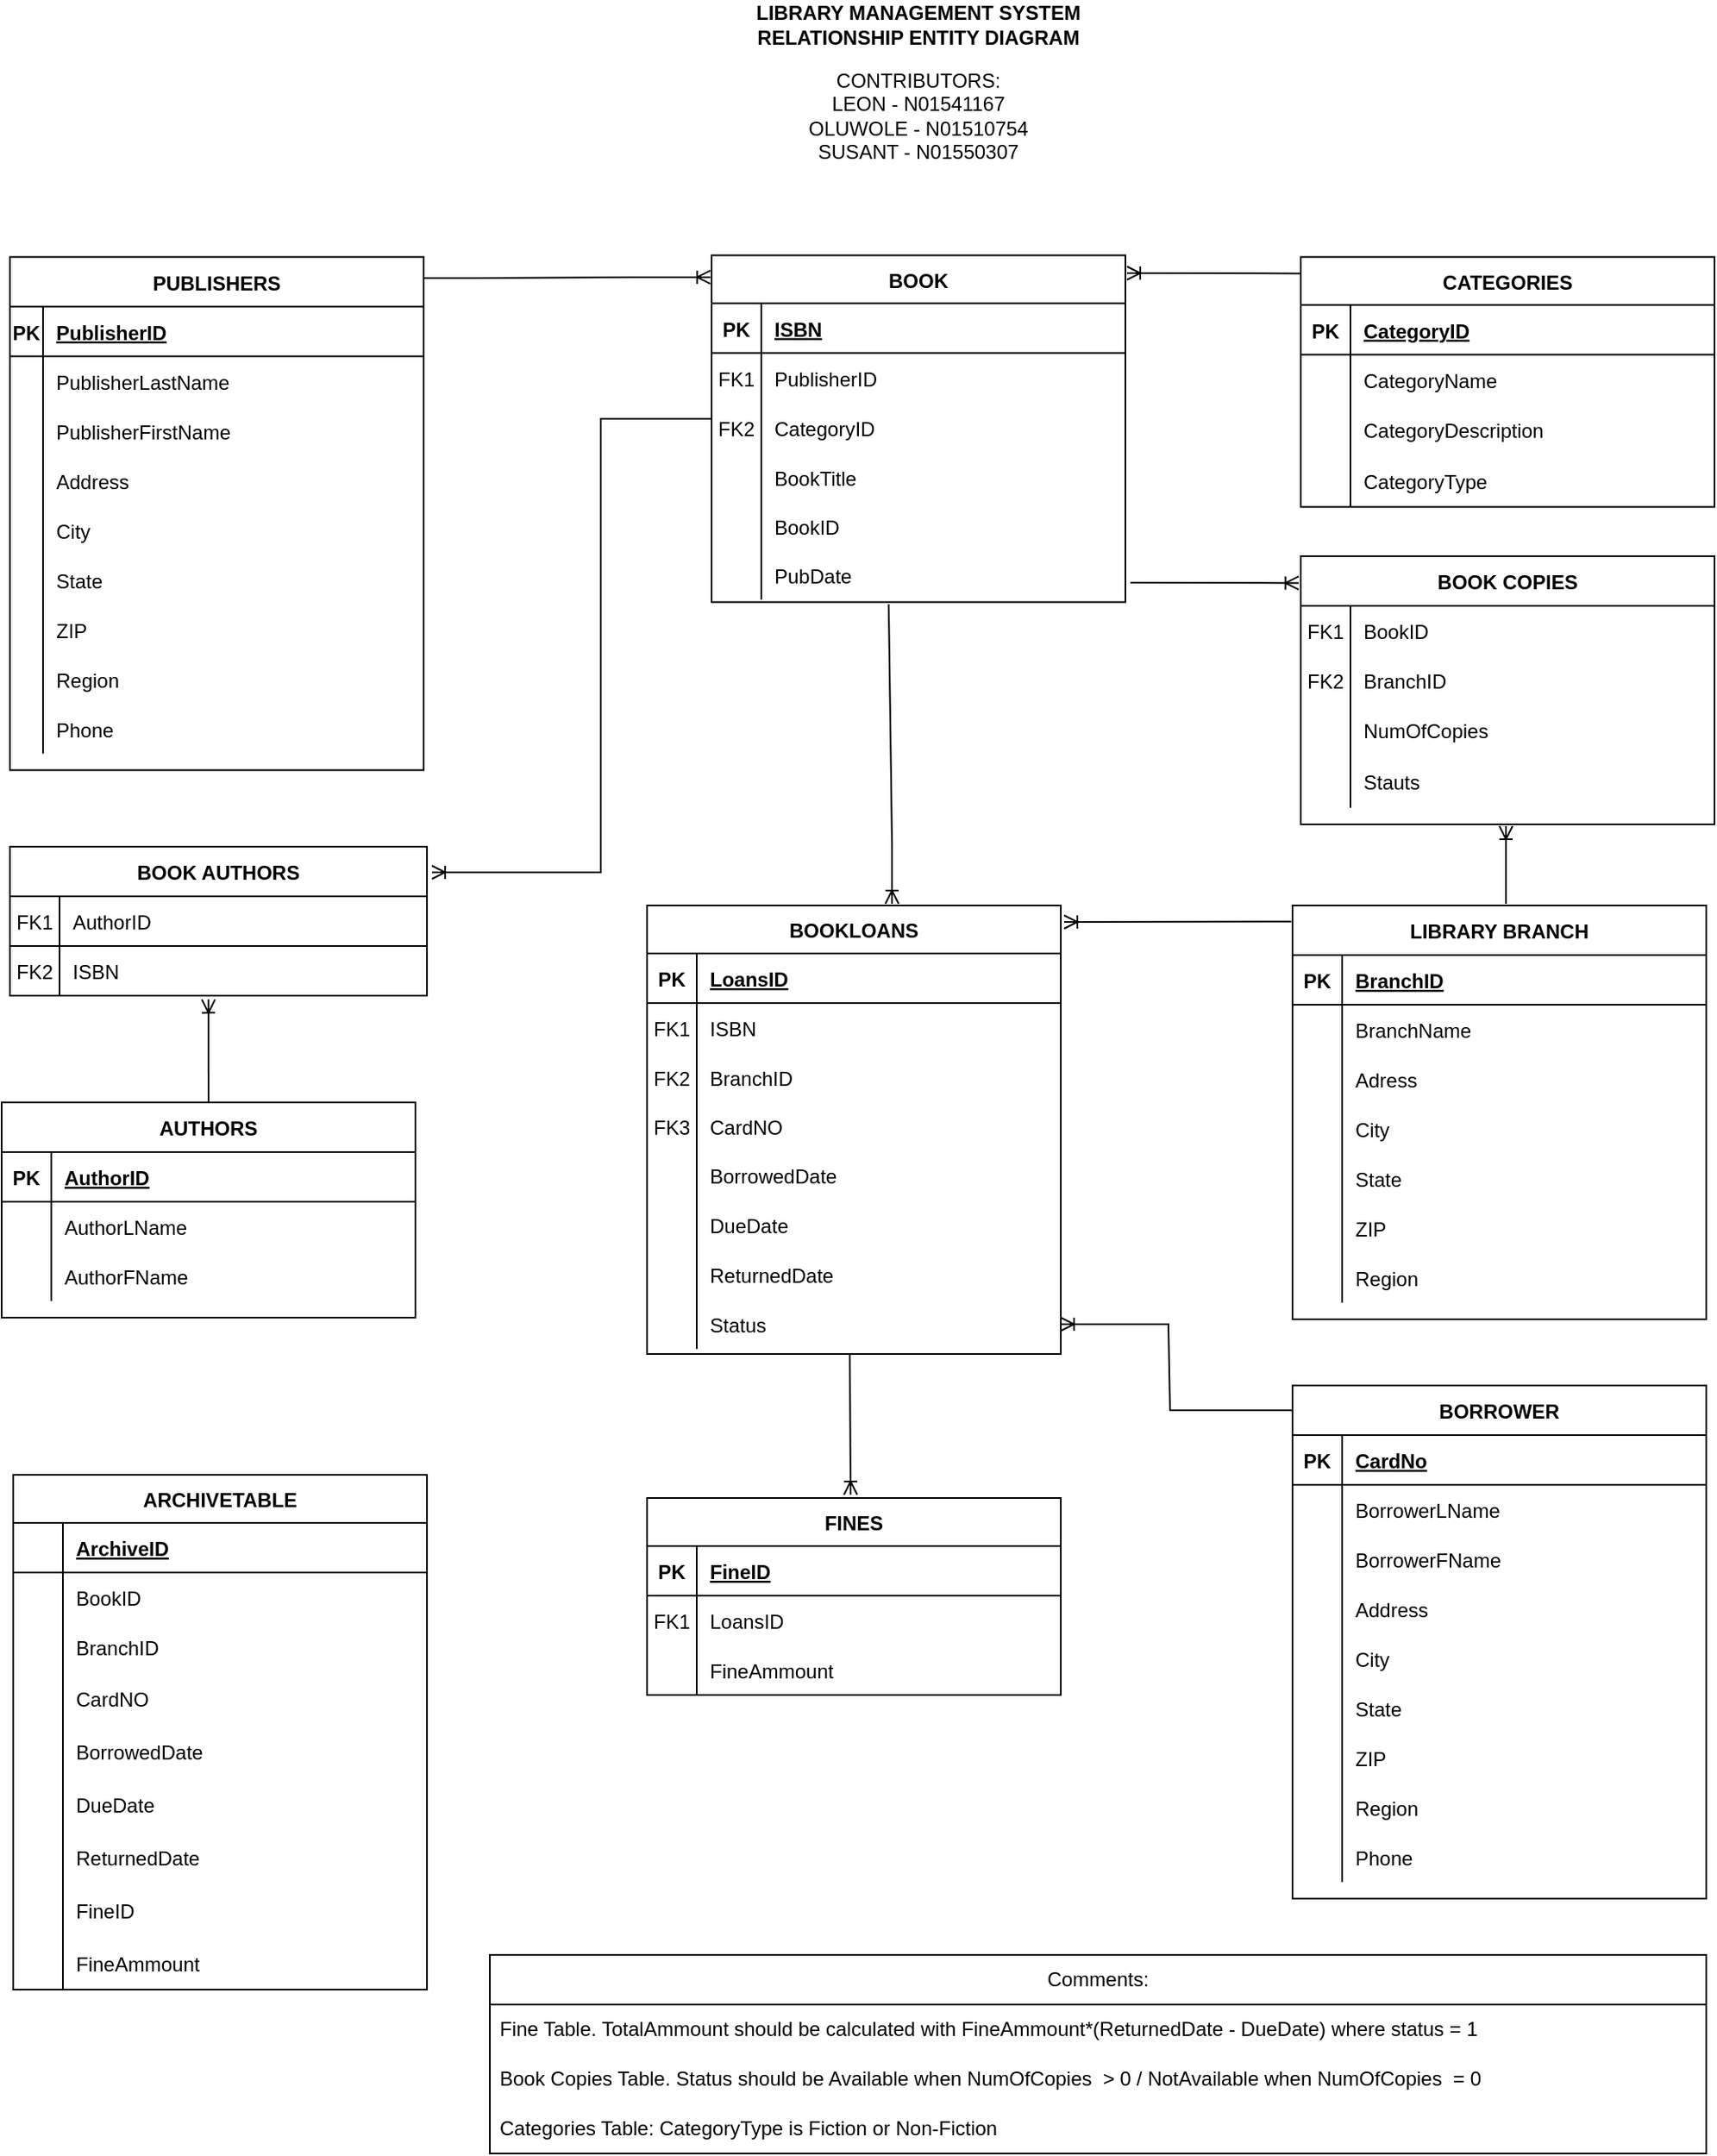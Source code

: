 <mxfile version="21.1.2" type="device">
  <diagram id="R2lEEEUBdFMjLlhIrx00" name="Page-1">
    <mxGraphModel dx="2644" dy="2372" grid="0" gridSize="10" guides="1" tooltips="1" connect="1" arrows="1" fold="1" page="1" pageScale="1" pageWidth="850" pageHeight="1100" math="0" shadow="0" extFonts="Permanent Marker^https://fonts.googleapis.com/css?family=Permanent+Marker">
      <root>
        <mxCell id="0" />
        <mxCell id="1" parent="0" />
        <mxCell id="C-vyLk0tnHw3VtMMgP7b-2" value="BOOK" style="shape=table;startSize=29;container=1;collapsible=1;childLayout=tableLayout;fixedRows=1;rowLines=0;fontStyle=1;align=center;resizeLast=1;" parent="1" vertex="1">
          <mxGeometry x="-178" y="-649.74" width="250" height="209.472" as="geometry">
            <mxRectangle x="320" y="60" width="71" height="30" as="alternateBounds" />
          </mxGeometry>
        </mxCell>
        <mxCell id="C-vyLk0tnHw3VtMMgP7b-3" value="" style="shape=partialRectangle;collapsible=0;dropTarget=0;pointerEvents=0;fillColor=none;points=[[0,0.5],[1,0.5]];portConstraint=eastwest;top=0;left=0;right=0;bottom=1;" parent="C-vyLk0tnHw3VtMMgP7b-2" vertex="1">
          <mxGeometry y="29" width="250" height="30" as="geometry" />
        </mxCell>
        <mxCell id="C-vyLk0tnHw3VtMMgP7b-4" value="PK" style="shape=partialRectangle;overflow=hidden;connectable=0;fillColor=none;top=0;left=0;bottom=0;right=0;fontStyle=1;" parent="C-vyLk0tnHw3VtMMgP7b-3" vertex="1">
          <mxGeometry width="30" height="30" as="geometry">
            <mxRectangle width="30" height="30" as="alternateBounds" />
          </mxGeometry>
        </mxCell>
        <mxCell id="C-vyLk0tnHw3VtMMgP7b-5" value="ISBN" style="shape=partialRectangle;overflow=hidden;connectable=0;fillColor=none;top=0;left=0;bottom=0;right=0;align=left;spacingLeft=6;fontStyle=5;" parent="C-vyLk0tnHw3VtMMgP7b-3" vertex="1">
          <mxGeometry x="30" width="220" height="30" as="geometry">
            <mxRectangle width="220" height="30" as="alternateBounds" />
          </mxGeometry>
        </mxCell>
        <mxCell id="C-vyLk0tnHw3VtMMgP7b-6" value="" style="shape=partialRectangle;collapsible=0;dropTarget=0;pointerEvents=0;fillColor=none;points=[[0,0.5],[1,0.5]];portConstraint=eastwest;top=0;left=0;right=0;bottom=0;" parent="C-vyLk0tnHw3VtMMgP7b-2" vertex="1">
          <mxGeometry y="59" width="250" height="30" as="geometry" />
        </mxCell>
        <mxCell id="C-vyLk0tnHw3VtMMgP7b-7" value="FK1" style="shape=partialRectangle;overflow=hidden;connectable=0;fillColor=none;top=0;left=0;bottom=0;right=0;" parent="C-vyLk0tnHw3VtMMgP7b-6" vertex="1">
          <mxGeometry width="30" height="30" as="geometry">
            <mxRectangle width="30" height="30" as="alternateBounds" />
          </mxGeometry>
        </mxCell>
        <mxCell id="C-vyLk0tnHw3VtMMgP7b-8" value="PublisherID" style="shape=partialRectangle;overflow=hidden;connectable=0;fillColor=none;top=0;left=0;bottom=0;right=0;align=left;spacingLeft=6;" parent="C-vyLk0tnHw3VtMMgP7b-6" vertex="1">
          <mxGeometry x="30" width="220" height="30" as="geometry">
            <mxRectangle width="220" height="30" as="alternateBounds" />
          </mxGeometry>
        </mxCell>
        <mxCell id="8dePyhvoDwWJIW6yfIUK-13" value="" style="shape=partialRectangle;collapsible=0;dropTarget=0;pointerEvents=0;fillColor=none;points=[[0,0.5],[1,0.5]];portConstraint=eastwest;top=0;left=0;right=0;bottom=0;" vertex="1" parent="C-vyLk0tnHw3VtMMgP7b-2">
          <mxGeometry y="89" width="250" height="30" as="geometry" />
        </mxCell>
        <mxCell id="8dePyhvoDwWJIW6yfIUK-14" value="FK2" style="shape=partialRectangle;overflow=hidden;connectable=0;fillColor=none;top=0;left=0;bottom=0;right=0;" vertex="1" parent="8dePyhvoDwWJIW6yfIUK-13">
          <mxGeometry width="30" height="30" as="geometry">
            <mxRectangle width="30" height="30" as="alternateBounds" />
          </mxGeometry>
        </mxCell>
        <object label="CategoryID" id="8dePyhvoDwWJIW6yfIUK-15">
          <mxCell style="shape=partialRectangle;overflow=hidden;connectable=0;fillColor=none;top=0;left=0;bottom=0;right=0;align=left;spacingLeft=6;" vertex="1" parent="8dePyhvoDwWJIW6yfIUK-13">
            <mxGeometry x="30" width="220" height="30" as="geometry">
              <mxRectangle width="220" height="30" as="alternateBounds" />
            </mxGeometry>
          </mxCell>
        </object>
        <mxCell id="C-vyLk0tnHw3VtMMgP7b-9" value="" style="shape=partialRectangle;collapsible=0;dropTarget=0;pointerEvents=0;fillColor=none;points=[[0,0.5],[1,0.5]];portConstraint=eastwest;top=0;left=0;right=0;bottom=0;" parent="C-vyLk0tnHw3VtMMgP7b-2" vertex="1">
          <mxGeometry y="119" width="250" height="30" as="geometry" />
        </mxCell>
        <mxCell id="C-vyLk0tnHw3VtMMgP7b-10" value="" style="shape=partialRectangle;overflow=hidden;connectable=0;fillColor=none;top=0;left=0;bottom=0;right=0;" parent="C-vyLk0tnHw3VtMMgP7b-9" vertex="1">
          <mxGeometry width="30" height="30" as="geometry">
            <mxRectangle width="30" height="30" as="alternateBounds" />
          </mxGeometry>
        </mxCell>
        <object label="BookTitle" id="C-vyLk0tnHw3VtMMgP7b-11">
          <mxCell style="shape=partialRectangle;overflow=hidden;connectable=0;fillColor=none;top=0;left=0;bottom=0;right=0;align=left;spacingLeft=6;" parent="C-vyLk0tnHw3VtMMgP7b-9" vertex="1">
            <mxGeometry x="30" width="220" height="30" as="geometry">
              <mxRectangle width="220" height="30" as="alternateBounds" />
            </mxGeometry>
          </mxCell>
        </object>
        <mxCell id="8dePyhvoDwWJIW6yfIUK-7" value="" style="shape=partialRectangle;collapsible=0;dropTarget=0;pointerEvents=0;fillColor=none;points=[[0,0.5],[1,0.5]];portConstraint=eastwest;top=0;left=0;right=0;bottom=0;" vertex="1" parent="C-vyLk0tnHw3VtMMgP7b-2">
          <mxGeometry y="149" width="250" height="29" as="geometry" />
        </mxCell>
        <mxCell id="8dePyhvoDwWJIW6yfIUK-8" value="" style="shape=partialRectangle;overflow=hidden;connectable=0;fillColor=none;top=0;left=0;bottom=0;right=0;" vertex="1" parent="8dePyhvoDwWJIW6yfIUK-7">
          <mxGeometry width="30" height="29" as="geometry">
            <mxRectangle width="30" height="29" as="alternateBounds" />
          </mxGeometry>
        </mxCell>
        <object label="BookID" id="8dePyhvoDwWJIW6yfIUK-9">
          <mxCell style="shape=partialRectangle;overflow=hidden;connectable=0;fillColor=none;top=0;left=0;bottom=0;right=0;align=left;spacingLeft=6;" vertex="1" parent="8dePyhvoDwWJIW6yfIUK-7">
            <mxGeometry x="30" width="220" height="29" as="geometry">
              <mxRectangle width="220" height="29" as="alternateBounds" />
            </mxGeometry>
          </mxCell>
        </object>
        <mxCell id="8dePyhvoDwWJIW6yfIUK-10" value="" style="shape=partialRectangle;collapsible=0;dropTarget=0;pointerEvents=0;fillColor=none;points=[[0,0.5],[1,0.5]];portConstraint=eastwest;top=0;left=0;right=0;bottom=0;" vertex="1" parent="C-vyLk0tnHw3VtMMgP7b-2">
          <mxGeometry y="178" width="250" height="30" as="geometry" />
        </mxCell>
        <mxCell id="8dePyhvoDwWJIW6yfIUK-11" value="" style="shape=partialRectangle;overflow=hidden;connectable=0;fillColor=none;top=0;left=0;bottom=0;right=0;" vertex="1" parent="8dePyhvoDwWJIW6yfIUK-10">
          <mxGeometry width="30" height="30" as="geometry">
            <mxRectangle width="30" height="30" as="alternateBounds" />
          </mxGeometry>
        </mxCell>
        <object label="PubDate" id="8dePyhvoDwWJIW6yfIUK-12">
          <mxCell style="shape=partialRectangle;overflow=hidden;connectable=0;fillColor=none;top=0;left=0;bottom=0;right=0;align=left;spacingLeft=6;" vertex="1" parent="8dePyhvoDwWJIW6yfIUK-10">
            <mxGeometry x="30" width="220" height="30" as="geometry">
              <mxRectangle width="220" height="30" as="alternateBounds" />
            </mxGeometry>
          </mxCell>
        </object>
        <mxCell id="C-vyLk0tnHw3VtMMgP7b-13" value="LIBRARY BRANCH" style="shape=table;startSize=30;container=1;collapsible=1;childLayout=tableLayout;fixedRows=1;rowLines=0;fontStyle=1;align=center;resizeLast=1;" parent="1" vertex="1">
          <mxGeometry x="173" y="-257" width="250" height="250" as="geometry" />
        </mxCell>
        <mxCell id="C-vyLk0tnHw3VtMMgP7b-14" value="" style="shape=partialRectangle;collapsible=0;dropTarget=0;pointerEvents=0;fillColor=none;points=[[0,0.5],[1,0.5]];portConstraint=eastwest;top=0;left=0;right=0;bottom=1;" parent="C-vyLk0tnHw3VtMMgP7b-13" vertex="1">
          <mxGeometry y="30" width="250" height="30" as="geometry" />
        </mxCell>
        <mxCell id="C-vyLk0tnHw3VtMMgP7b-15" value="PK" style="shape=partialRectangle;overflow=hidden;connectable=0;fillColor=none;top=0;left=0;bottom=0;right=0;fontStyle=1;" parent="C-vyLk0tnHw3VtMMgP7b-14" vertex="1">
          <mxGeometry width="30" height="30" as="geometry">
            <mxRectangle width="30" height="30" as="alternateBounds" />
          </mxGeometry>
        </mxCell>
        <mxCell id="C-vyLk0tnHw3VtMMgP7b-16" value="BranchID" style="shape=partialRectangle;overflow=hidden;connectable=0;fillColor=none;top=0;left=0;bottom=0;right=0;align=left;spacingLeft=6;fontStyle=5;" parent="C-vyLk0tnHw3VtMMgP7b-14" vertex="1">
          <mxGeometry x="30" width="220" height="30" as="geometry">
            <mxRectangle width="220" height="30" as="alternateBounds" />
          </mxGeometry>
        </mxCell>
        <mxCell id="C-vyLk0tnHw3VtMMgP7b-17" value="" style="shape=partialRectangle;collapsible=0;dropTarget=0;pointerEvents=0;fillColor=none;points=[[0,0.5],[1,0.5]];portConstraint=eastwest;top=0;left=0;right=0;bottom=0;" parent="C-vyLk0tnHw3VtMMgP7b-13" vertex="1">
          <mxGeometry y="60" width="250" height="30" as="geometry" />
        </mxCell>
        <mxCell id="C-vyLk0tnHw3VtMMgP7b-18" value="" style="shape=partialRectangle;overflow=hidden;connectable=0;fillColor=none;top=0;left=0;bottom=0;right=0;" parent="C-vyLk0tnHw3VtMMgP7b-17" vertex="1">
          <mxGeometry width="30" height="30" as="geometry">
            <mxRectangle width="30" height="30" as="alternateBounds" />
          </mxGeometry>
        </mxCell>
        <mxCell id="C-vyLk0tnHw3VtMMgP7b-19" value="BranchName" style="shape=partialRectangle;overflow=hidden;connectable=0;fillColor=none;top=0;left=0;bottom=0;right=0;align=left;spacingLeft=6;" parent="C-vyLk0tnHw3VtMMgP7b-17" vertex="1">
          <mxGeometry x="30" width="220" height="30" as="geometry">
            <mxRectangle width="220" height="30" as="alternateBounds" />
          </mxGeometry>
        </mxCell>
        <mxCell id="C-vyLk0tnHw3VtMMgP7b-20" value="" style="shape=partialRectangle;collapsible=0;dropTarget=0;pointerEvents=0;fillColor=none;points=[[0,0.5],[1,0.5]];portConstraint=eastwest;top=0;left=0;right=0;bottom=0;" parent="C-vyLk0tnHw3VtMMgP7b-13" vertex="1">
          <mxGeometry y="90" width="250" height="30" as="geometry" />
        </mxCell>
        <mxCell id="C-vyLk0tnHw3VtMMgP7b-21" value="    " style="shape=partialRectangle;overflow=hidden;connectable=0;fillColor=none;top=0;left=0;bottom=0;right=0;" parent="C-vyLk0tnHw3VtMMgP7b-20" vertex="1">
          <mxGeometry width="30" height="30" as="geometry">
            <mxRectangle width="30" height="30" as="alternateBounds" />
          </mxGeometry>
        </mxCell>
        <mxCell id="C-vyLk0tnHw3VtMMgP7b-22" value="Adress" style="shape=partialRectangle;overflow=hidden;connectable=0;fillColor=none;top=0;left=0;bottom=0;right=0;align=left;spacingLeft=6;" parent="C-vyLk0tnHw3VtMMgP7b-20" vertex="1">
          <mxGeometry x="30" width="220" height="30" as="geometry">
            <mxRectangle width="220" height="30" as="alternateBounds" />
          </mxGeometry>
        </mxCell>
        <mxCell id="8dePyhvoDwWJIW6yfIUK-41" value="" style="shape=partialRectangle;collapsible=0;dropTarget=0;pointerEvents=0;fillColor=none;points=[[0,0.5],[1,0.5]];portConstraint=eastwest;top=0;left=0;right=0;bottom=0;" vertex="1" parent="C-vyLk0tnHw3VtMMgP7b-13">
          <mxGeometry y="120" width="250" height="30" as="geometry" />
        </mxCell>
        <mxCell id="8dePyhvoDwWJIW6yfIUK-42" value="    " style="shape=partialRectangle;overflow=hidden;connectable=0;fillColor=none;top=0;left=0;bottom=0;right=0;" vertex="1" parent="8dePyhvoDwWJIW6yfIUK-41">
          <mxGeometry width="30" height="30" as="geometry">
            <mxRectangle width="30" height="30" as="alternateBounds" />
          </mxGeometry>
        </mxCell>
        <mxCell id="8dePyhvoDwWJIW6yfIUK-43" value="City" style="shape=partialRectangle;overflow=hidden;connectable=0;fillColor=none;top=0;left=0;bottom=0;right=0;align=left;spacingLeft=6;" vertex="1" parent="8dePyhvoDwWJIW6yfIUK-41">
          <mxGeometry x="30" width="220" height="30" as="geometry">
            <mxRectangle width="220" height="30" as="alternateBounds" />
          </mxGeometry>
        </mxCell>
        <mxCell id="8dePyhvoDwWJIW6yfIUK-44" value="" style="shape=partialRectangle;collapsible=0;dropTarget=0;pointerEvents=0;fillColor=none;points=[[0,0.5],[1,0.5]];portConstraint=eastwest;top=0;left=0;right=0;bottom=0;" vertex="1" parent="C-vyLk0tnHw3VtMMgP7b-13">
          <mxGeometry y="150" width="250" height="30" as="geometry" />
        </mxCell>
        <mxCell id="8dePyhvoDwWJIW6yfIUK-45" value="    " style="shape=partialRectangle;overflow=hidden;connectable=0;fillColor=none;top=0;left=0;bottom=0;right=0;" vertex="1" parent="8dePyhvoDwWJIW6yfIUK-44">
          <mxGeometry width="30" height="30" as="geometry">
            <mxRectangle width="30" height="30" as="alternateBounds" />
          </mxGeometry>
        </mxCell>
        <mxCell id="8dePyhvoDwWJIW6yfIUK-46" value="State" style="shape=partialRectangle;overflow=hidden;connectable=0;fillColor=none;top=0;left=0;bottom=0;right=0;align=left;spacingLeft=6;" vertex="1" parent="8dePyhvoDwWJIW6yfIUK-44">
          <mxGeometry x="30" width="220" height="30" as="geometry">
            <mxRectangle width="220" height="30" as="alternateBounds" />
          </mxGeometry>
        </mxCell>
        <mxCell id="8dePyhvoDwWJIW6yfIUK-47" value="" style="shape=partialRectangle;collapsible=0;dropTarget=0;pointerEvents=0;fillColor=none;points=[[0,0.5],[1,0.5]];portConstraint=eastwest;top=0;left=0;right=0;bottom=0;" vertex="1" parent="C-vyLk0tnHw3VtMMgP7b-13">
          <mxGeometry y="180" width="250" height="30" as="geometry" />
        </mxCell>
        <mxCell id="8dePyhvoDwWJIW6yfIUK-48" value="    " style="shape=partialRectangle;overflow=hidden;connectable=0;fillColor=none;top=0;left=0;bottom=0;right=0;" vertex="1" parent="8dePyhvoDwWJIW6yfIUK-47">
          <mxGeometry width="30" height="30" as="geometry">
            <mxRectangle width="30" height="30" as="alternateBounds" />
          </mxGeometry>
        </mxCell>
        <mxCell id="8dePyhvoDwWJIW6yfIUK-49" value="ZIP" style="shape=partialRectangle;overflow=hidden;connectable=0;fillColor=none;top=0;left=0;bottom=0;right=0;align=left;spacingLeft=6;" vertex="1" parent="8dePyhvoDwWJIW6yfIUK-47">
          <mxGeometry x="30" width="220" height="30" as="geometry">
            <mxRectangle width="220" height="30" as="alternateBounds" />
          </mxGeometry>
        </mxCell>
        <mxCell id="8dePyhvoDwWJIW6yfIUK-50" value="" style="shape=partialRectangle;collapsible=0;dropTarget=0;pointerEvents=0;fillColor=none;points=[[0,0.5],[1,0.5]];portConstraint=eastwest;top=0;left=0;right=0;bottom=0;" vertex="1" parent="C-vyLk0tnHw3VtMMgP7b-13">
          <mxGeometry y="210" width="250" height="30" as="geometry" />
        </mxCell>
        <mxCell id="8dePyhvoDwWJIW6yfIUK-51" value="    " style="shape=partialRectangle;overflow=hidden;connectable=0;fillColor=none;top=0;left=0;bottom=0;right=0;" vertex="1" parent="8dePyhvoDwWJIW6yfIUK-50">
          <mxGeometry width="30" height="30" as="geometry">
            <mxRectangle width="30" height="30" as="alternateBounds" />
          </mxGeometry>
        </mxCell>
        <mxCell id="8dePyhvoDwWJIW6yfIUK-52" value="Region" style="shape=partialRectangle;overflow=hidden;connectable=0;fillColor=none;top=0;left=0;bottom=0;right=0;align=left;spacingLeft=6;" vertex="1" parent="8dePyhvoDwWJIW6yfIUK-50">
          <mxGeometry x="30" width="220" height="30" as="geometry">
            <mxRectangle width="220" height="30" as="alternateBounds" />
          </mxGeometry>
        </mxCell>
        <mxCell id="C-vyLk0tnHw3VtMMgP7b-23" value="PUBLISHERS" style="shape=table;startSize=30;container=1;collapsible=1;childLayout=tableLayout;fixedRows=1;rowLines=0;fontStyle=1;align=center;resizeLast=1;" parent="1" vertex="1">
          <mxGeometry x="-602" y="-648.74" width="250" height="310" as="geometry" />
        </mxCell>
        <mxCell id="C-vyLk0tnHw3VtMMgP7b-24" value="" style="shape=partialRectangle;collapsible=0;dropTarget=0;pointerEvents=0;fillColor=none;points=[[0,0.5],[1,0.5]];portConstraint=eastwest;top=0;left=0;right=0;bottom=1;" parent="C-vyLk0tnHw3VtMMgP7b-23" vertex="1">
          <mxGeometry y="30" width="250" height="30" as="geometry" />
        </mxCell>
        <mxCell id="C-vyLk0tnHw3VtMMgP7b-25" value="PK" style="shape=partialRectangle;overflow=hidden;connectable=0;fillColor=none;top=0;left=0;bottom=0;right=0;fontStyle=1;" parent="C-vyLk0tnHw3VtMMgP7b-24" vertex="1">
          <mxGeometry width="20" height="30" as="geometry">
            <mxRectangle width="20" height="30" as="alternateBounds" />
          </mxGeometry>
        </mxCell>
        <mxCell id="C-vyLk0tnHw3VtMMgP7b-26" value="PublisherID" style="shape=partialRectangle;overflow=hidden;connectable=0;fillColor=none;top=0;left=0;bottom=0;right=0;align=left;spacingLeft=6;fontStyle=5;" parent="C-vyLk0tnHw3VtMMgP7b-24" vertex="1">
          <mxGeometry x="20" width="230" height="30" as="geometry">
            <mxRectangle width="230" height="30" as="alternateBounds" />
          </mxGeometry>
        </mxCell>
        <mxCell id="C-vyLk0tnHw3VtMMgP7b-27" value="" style="shape=partialRectangle;collapsible=0;dropTarget=0;pointerEvents=0;fillColor=none;points=[[0,0.5],[1,0.5]];portConstraint=eastwest;top=0;left=0;right=0;bottom=0;" parent="C-vyLk0tnHw3VtMMgP7b-23" vertex="1">
          <mxGeometry y="60" width="250" height="30" as="geometry" />
        </mxCell>
        <mxCell id="C-vyLk0tnHw3VtMMgP7b-28" value="" style="shape=partialRectangle;overflow=hidden;connectable=0;fillColor=none;top=0;left=0;bottom=0;right=0;" parent="C-vyLk0tnHw3VtMMgP7b-27" vertex="1">
          <mxGeometry width="20" height="30" as="geometry">
            <mxRectangle width="20" height="30" as="alternateBounds" />
          </mxGeometry>
        </mxCell>
        <mxCell id="C-vyLk0tnHw3VtMMgP7b-29" value="PublisherLastName" style="shape=partialRectangle;overflow=hidden;connectable=0;fillColor=none;top=0;left=0;bottom=0;right=0;align=left;spacingLeft=6;" parent="C-vyLk0tnHw3VtMMgP7b-27" vertex="1">
          <mxGeometry x="20" width="230" height="30" as="geometry">
            <mxRectangle width="230" height="30" as="alternateBounds" />
          </mxGeometry>
        </mxCell>
        <mxCell id="A_UazDLg6v546iN-8SJ--1" value="" style="shape=partialRectangle;collapsible=0;dropTarget=0;pointerEvents=0;fillColor=none;points=[[0,0.5],[1,0.5]];portConstraint=eastwest;top=0;left=0;right=0;bottom=0;" parent="C-vyLk0tnHw3VtMMgP7b-23" vertex="1">
          <mxGeometry y="90" width="250" height="30" as="geometry" />
        </mxCell>
        <mxCell id="A_UazDLg6v546iN-8SJ--2" value="" style="shape=partialRectangle;overflow=hidden;connectable=0;fillColor=none;top=0;left=0;bottom=0;right=0;" parent="A_UazDLg6v546iN-8SJ--1" vertex="1">
          <mxGeometry width="20" height="30" as="geometry">
            <mxRectangle width="20" height="30" as="alternateBounds" />
          </mxGeometry>
        </mxCell>
        <mxCell id="A_UazDLg6v546iN-8SJ--3" value="PublisherFirstName" style="shape=partialRectangle;overflow=hidden;connectable=0;fillColor=none;top=0;left=0;bottom=0;right=0;align=left;spacingLeft=6;" parent="A_UazDLg6v546iN-8SJ--1" vertex="1">
          <mxGeometry x="20" width="230" height="30" as="geometry">
            <mxRectangle width="230" height="30" as="alternateBounds" />
          </mxGeometry>
        </mxCell>
        <mxCell id="A_UazDLg6v546iN-8SJ--4" value="" style="shape=partialRectangle;collapsible=0;dropTarget=0;pointerEvents=0;fillColor=none;points=[[0,0.5],[1,0.5]];portConstraint=eastwest;top=0;left=0;right=0;bottom=0;" parent="C-vyLk0tnHw3VtMMgP7b-23" vertex="1">
          <mxGeometry y="120" width="250" height="30" as="geometry" />
        </mxCell>
        <mxCell id="A_UazDLg6v546iN-8SJ--5" value="" style="shape=partialRectangle;overflow=hidden;connectable=0;fillColor=none;top=0;left=0;bottom=0;right=0;" parent="A_UazDLg6v546iN-8SJ--4" vertex="1">
          <mxGeometry width="20" height="30" as="geometry">
            <mxRectangle width="20" height="30" as="alternateBounds" />
          </mxGeometry>
        </mxCell>
        <mxCell id="A_UazDLg6v546iN-8SJ--6" value="Address" style="shape=partialRectangle;overflow=hidden;connectable=0;fillColor=none;top=0;left=0;bottom=0;right=0;align=left;spacingLeft=6;" parent="A_UazDLg6v546iN-8SJ--4" vertex="1">
          <mxGeometry x="20" width="230" height="30" as="geometry">
            <mxRectangle width="230" height="30" as="alternateBounds" />
          </mxGeometry>
        </mxCell>
        <mxCell id="A_UazDLg6v546iN-8SJ--7" value="" style="shape=partialRectangle;collapsible=0;dropTarget=0;pointerEvents=0;fillColor=none;points=[[0,0.5],[1,0.5]];portConstraint=eastwest;top=0;left=0;right=0;bottom=0;" parent="C-vyLk0tnHw3VtMMgP7b-23" vertex="1">
          <mxGeometry y="150" width="250" height="30" as="geometry" />
        </mxCell>
        <mxCell id="A_UazDLg6v546iN-8SJ--8" value="" style="shape=partialRectangle;overflow=hidden;connectable=0;fillColor=none;top=0;left=0;bottom=0;right=0;" parent="A_UazDLg6v546iN-8SJ--7" vertex="1">
          <mxGeometry width="20" height="30" as="geometry">
            <mxRectangle width="20" height="30" as="alternateBounds" />
          </mxGeometry>
        </mxCell>
        <mxCell id="A_UazDLg6v546iN-8SJ--9" value="City" style="shape=partialRectangle;overflow=hidden;connectable=0;fillColor=none;top=0;left=0;bottom=0;right=0;align=left;spacingLeft=6;" parent="A_UazDLg6v546iN-8SJ--7" vertex="1">
          <mxGeometry x="20" width="230" height="30" as="geometry">
            <mxRectangle width="230" height="30" as="alternateBounds" />
          </mxGeometry>
        </mxCell>
        <mxCell id="8dePyhvoDwWJIW6yfIUK-173" value="" style="shape=partialRectangle;collapsible=0;dropTarget=0;pointerEvents=0;fillColor=none;points=[[0,0.5],[1,0.5]];portConstraint=eastwest;top=0;left=0;right=0;bottom=0;" vertex="1" parent="C-vyLk0tnHw3VtMMgP7b-23">
          <mxGeometry y="180" width="250" height="30" as="geometry" />
        </mxCell>
        <mxCell id="8dePyhvoDwWJIW6yfIUK-174" value="" style="shape=partialRectangle;overflow=hidden;connectable=0;fillColor=none;top=0;left=0;bottom=0;right=0;" vertex="1" parent="8dePyhvoDwWJIW6yfIUK-173">
          <mxGeometry width="20" height="30" as="geometry">
            <mxRectangle width="20" height="30" as="alternateBounds" />
          </mxGeometry>
        </mxCell>
        <mxCell id="8dePyhvoDwWJIW6yfIUK-175" value="State" style="shape=partialRectangle;overflow=hidden;connectable=0;fillColor=none;top=0;left=0;bottom=0;right=0;align=left;spacingLeft=6;" vertex="1" parent="8dePyhvoDwWJIW6yfIUK-173">
          <mxGeometry x="20" width="230" height="30" as="geometry">
            <mxRectangle width="230" height="30" as="alternateBounds" />
          </mxGeometry>
        </mxCell>
        <mxCell id="8dePyhvoDwWJIW6yfIUK-176" value="" style="shape=partialRectangle;collapsible=0;dropTarget=0;pointerEvents=0;fillColor=none;points=[[0,0.5],[1,0.5]];portConstraint=eastwest;top=0;left=0;right=0;bottom=0;" vertex="1" parent="C-vyLk0tnHw3VtMMgP7b-23">
          <mxGeometry y="210" width="250" height="30" as="geometry" />
        </mxCell>
        <mxCell id="8dePyhvoDwWJIW6yfIUK-177" value="" style="shape=partialRectangle;overflow=hidden;connectable=0;fillColor=none;top=0;left=0;bottom=0;right=0;" vertex="1" parent="8dePyhvoDwWJIW6yfIUK-176">
          <mxGeometry width="20" height="30" as="geometry">
            <mxRectangle width="20" height="30" as="alternateBounds" />
          </mxGeometry>
        </mxCell>
        <mxCell id="8dePyhvoDwWJIW6yfIUK-178" value="ZIP" style="shape=partialRectangle;overflow=hidden;connectable=0;fillColor=none;top=0;left=0;bottom=0;right=0;align=left;spacingLeft=6;" vertex="1" parent="8dePyhvoDwWJIW6yfIUK-176">
          <mxGeometry x="20" width="230" height="30" as="geometry">
            <mxRectangle width="230" height="30" as="alternateBounds" />
          </mxGeometry>
        </mxCell>
        <mxCell id="8dePyhvoDwWJIW6yfIUK-179" value="" style="shape=partialRectangle;collapsible=0;dropTarget=0;pointerEvents=0;fillColor=none;points=[[0,0.5],[1,0.5]];portConstraint=eastwest;top=0;left=0;right=0;bottom=0;" vertex="1" parent="C-vyLk0tnHw3VtMMgP7b-23">
          <mxGeometry y="240" width="250" height="30" as="geometry" />
        </mxCell>
        <mxCell id="8dePyhvoDwWJIW6yfIUK-180" value="" style="shape=partialRectangle;overflow=hidden;connectable=0;fillColor=none;top=0;left=0;bottom=0;right=0;" vertex="1" parent="8dePyhvoDwWJIW6yfIUK-179">
          <mxGeometry width="20" height="30" as="geometry">
            <mxRectangle width="20" height="30" as="alternateBounds" />
          </mxGeometry>
        </mxCell>
        <mxCell id="8dePyhvoDwWJIW6yfIUK-181" value="Region" style="shape=partialRectangle;overflow=hidden;connectable=0;fillColor=none;top=0;left=0;bottom=0;right=0;align=left;spacingLeft=6;" vertex="1" parent="8dePyhvoDwWJIW6yfIUK-179">
          <mxGeometry x="20" width="230" height="30" as="geometry">
            <mxRectangle width="230" height="30" as="alternateBounds" />
          </mxGeometry>
        </mxCell>
        <mxCell id="8dePyhvoDwWJIW6yfIUK-182" value="" style="shape=partialRectangle;collapsible=0;dropTarget=0;pointerEvents=0;fillColor=none;points=[[0,0.5],[1,0.5]];portConstraint=eastwest;top=0;left=0;right=0;bottom=0;" vertex="1" parent="C-vyLk0tnHw3VtMMgP7b-23">
          <mxGeometry y="270" width="250" height="30" as="geometry" />
        </mxCell>
        <mxCell id="8dePyhvoDwWJIW6yfIUK-183" value="" style="shape=partialRectangle;overflow=hidden;connectable=0;fillColor=none;top=0;left=0;bottom=0;right=0;" vertex="1" parent="8dePyhvoDwWJIW6yfIUK-182">
          <mxGeometry width="20" height="30" as="geometry">
            <mxRectangle width="20" height="30" as="alternateBounds" />
          </mxGeometry>
        </mxCell>
        <mxCell id="8dePyhvoDwWJIW6yfIUK-184" value="Phone" style="shape=partialRectangle;overflow=hidden;connectable=0;fillColor=none;top=0;left=0;bottom=0;right=0;align=left;spacingLeft=6;" vertex="1" parent="8dePyhvoDwWJIW6yfIUK-182">
          <mxGeometry x="20" width="230" height="30" as="geometry">
            <mxRectangle width="230" height="30" as="alternateBounds" />
          </mxGeometry>
        </mxCell>
        <mxCell id="A_UazDLg6v546iN-8SJ--10" value="BORROWER" style="shape=table;startSize=30;container=1;collapsible=1;childLayout=tableLayout;fixedRows=1;rowLines=0;fontStyle=1;align=center;resizeLast=1;" parent="1" vertex="1">
          <mxGeometry x="173" y="33" width="250" height="310" as="geometry" />
        </mxCell>
        <mxCell id="A_UazDLg6v546iN-8SJ--11" value="" style="shape=partialRectangle;collapsible=0;dropTarget=0;pointerEvents=0;fillColor=none;points=[[0,0.5],[1,0.5]];portConstraint=eastwest;top=0;left=0;right=0;bottom=1;" parent="A_UazDLg6v546iN-8SJ--10" vertex="1">
          <mxGeometry y="30" width="250" height="30" as="geometry" />
        </mxCell>
        <mxCell id="A_UazDLg6v546iN-8SJ--12" value="PK" style="shape=partialRectangle;overflow=hidden;connectable=0;fillColor=none;top=0;left=0;bottom=0;right=0;fontStyle=1;" parent="A_UazDLg6v546iN-8SJ--11" vertex="1">
          <mxGeometry width="30" height="30" as="geometry">
            <mxRectangle width="30" height="30" as="alternateBounds" />
          </mxGeometry>
        </mxCell>
        <mxCell id="A_UazDLg6v546iN-8SJ--13" value="CardNo" style="shape=partialRectangle;overflow=hidden;connectable=0;fillColor=none;top=0;left=0;bottom=0;right=0;align=left;spacingLeft=6;fontStyle=5;" parent="A_UazDLg6v546iN-8SJ--11" vertex="1">
          <mxGeometry x="30" width="220" height="30" as="geometry">
            <mxRectangle width="220" height="30" as="alternateBounds" />
          </mxGeometry>
        </mxCell>
        <mxCell id="A_UazDLg6v546iN-8SJ--14" value="" style="shape=partialRectangle;collapsible=0;dropTarget=0;pointerEvents=0;fillColor=none;points=[[0,0.5],[1,0.5]];portConstraint=eastwest;top=0;left=0;right=0;bottom=0;" parent="A_UazDLg6v546iN-8SJ--10" vertex="1">
          <mxGeometry y="60" width="250" height="30" as="geometry" />
        </mxCell>
        <mxCell id="A_UazDLg6v546iN-8SJ--15" value="" style="shape=partialRectangle;overflow=hidden;connectable=0;fillColor=none;top=0;left=0;bottom=0;right=0;" parent="A_UazDLg6v546iN-8SJ--14" vertex="1">
          <mxGeometry width="30" height="30" as="geometry">
            <mxRectangle width="30" height="30" as="alternateBounds" />
          </mxGeometry>
        </mxCell>
        <mxCell id="A_UazDLg6v546iN-8SJ--16" value="BorrowerLName" style="shape=partialRectangle;overflow=hidden;connectable=0;fillColor=none;top=0;left=0;bottom=0;right=0;align=left;spacingLeft=6;" parent="A_UazDLg6v546iN-8SJ--14" vertex="1">
          <mxGeometry x="30" width="220" height="30" as="geometry">
            <mxRectangle width="220" height="30" as="alternateBounds" />
          </mxGeometry>
        </mxCell>
        <mxCell id="A_UazDLg6v546iN-8SJ--81" value="" style="shape=partialRectangle;collapsible=0;dropTarget=0;pointerEvents=0;fillColor=none;points=[[0,0.5],[1,0.5]];portConstraint=eastwest;top=0;left=0;right=0;bottom=0;" parent="A_UazDLg6v546iN-8SJ--10" vertex="1">
          <mxGeometry y="90" width="250" height="30" as="geometry" />
        </mxCell>
        <mxCell id="A_UazDLg6v546iN-8SJ--82" value="" style="shape=partialRectangle;overflow=hidden;connectable=0;fillColor=none;top=0;left=0;bottom=0;right=0;" parent="A_UazDLg6v546iN-8SJ--81" vertex="1">
          <mxGeometry width="30" height="30" as="geometry">
            <mxRectangle width="30" height="30" as="alternateBounds" />
          </mxGeometry>
        </mxCell>
        <mxCell id="A_UazDLg6v546iN-8SJ--83" value="BorrowerFName" style="shape=partialRectangle;overflow=hidden;connectable=0;fillColor=none;top=0;left=0;bottom=0;right=0;align=left;spacingLeft=6;" parent="A_UazDLg6v546iN-8SJ--81" vertex="1">
          <mxGeometry x="30" width="220" height="30" as="geometry">
            <mxRectangle width="220" height="30" as="alternateBounds" />
          </mxGeometry>
        </mxCell>
        <mxCell id="A_UazDLg6v546iN-8SJ--17" value="" style="shape=partialRectangle;collapsible=0;dropTarget=0;pointerEvents=0;fillColor=none;points=[[0,0.5],[1,0.5]];portConstraint=eastwest;top=0;left=0;right=0;bottom=0;" parent="A_UazDLg6v546iN-8SJ--10" vertex="1">
          <mxGeometry y="120" width="250" height="30" as="geometry" />
        </mxCell>
        <mxCell id="A_UazDLg6v546iN-8SJ--18" value="" style="shape=partialRectangle;overflow=hidden;connectable=0;fillColor=none;top=0;left=0;bottom=0;right=0;" parent="A_UazDLg6v546iN-8SJ--17" vertex="1">
          <mxGeometry width="30" height="30" as="geometry">
            <mxRectangle width="30" height="30" as="alternateBounds" />
          </mxGeometry>
        </mxCell>
        <mxCell id="A_UazDLg6v546iN-8SJ--19" value="Address" style="shape=partialRectangle;overflow=hidden;connectable=0;fillColor=none;top=0;left=0;bottom=0;right=0;align=left;spacingLeft=6;" parent="A_UazDLg6v546iN-8SJ--17" vertex="1">
          <mxGeometry x="30" width="220" height="30" as="geometry">
            <mxRectangle width="220" height="30" as="alternateBounds" />
          </mxGeometry>
        </mxCell>
        <mxCell id="A_UazDLg6v546iN-8SJ--40" value="" style="shape=partialRectangle;collapsible=0;dropTarget=0;pointerEvents=0;fillColor=none;points=[[0,0.5],[1,0.5]];portConstraint=eastwest;top=0;left=0;right=0;bottom=0;" parent="A_UazDLg6v546iN-8SJ--10" vertex="1">
          <mxGeometry y="150" width="250" height="30" as="geometry" />
        </mxCell>
        <mxCell id="A_UazDLg6v546iN-8SJ--41" value="" style="shape=partialRectangle;overflow=hidden;connectable=0;fillColor=none;top=0;left=0;bottom=0;right=0;" parent="A_UazDLg6v546iN-8SJ--40" vertex="1">
          <mxGeometry width="30" height="30" as="geometry">
            <mxRectangle width="30" height="30" as="alternateBounds" />
          </mxGeometry>
        </mxCell>
        <mxCell id="A_UazDLg6v546iN-8SJ--42" value="City" style="shape=partialRectangle;overflow=hidden;connectable=0;fillColor=none;top=0;left=0;bottom=0;right=0;align=left;spacingLeft=6;" parent="A_UazDLg6v546iN-8SJ--40" vertex="1">
          <mxGeometry x="30" width="220" height="30" as="geometry">
            <mxRectangle width="220" height="30" as="alternateBounds" />
          </mxGeometry>
        </mxCell>
        <mxCell id="8dePyhvoDwWJIW6yfIUK-190" value="" style="shape=partialRectangle;collapsible=0;dropTarget=0;pointerEvents=0;fillColor=none;points=[[0,0.5],[1,0.5]];portConstraint=eastwest;top=0;left=0;right=0;bottom=0;" vertex="1" parent="A_UazDLg6v546iN-8SJ--10">
          <mxGeometry y="180" width="250" height="30" as="geometry" />
        </mxCell>
        <mxCell id="8dePyhvoDwWJIW6yfIUK-191" value="" style="shape=partialRectangle;overflow=hidden;connectable=0;fillColor=none;top=0;left=0;bottom=0;right=0;" vertex="1" parent="8dePyhvoDwWJIW6yfIUK-190">
          <mxGeometry width="30" height="30" as="geometry">
            <mxRectangle width="30" height="30" as="alternateBounds" />
          </mxGeometry>
        </mxCell>
        <mxCell id="8dePyhvoDwWJIW6yfIUK-192" value="State" style="shape=partialRectangle;overflow=hidden;connectable=0;fillColor=none;top=0;left=0;bottom=0;right=0;align=left;spacingLeft=6;" vertex="1" parent="8dePyhvoDwWJIW6yfIUK-190">
          <mxGeometry x="30" width="220" height="30" as="geometry">
            <mxRectangle width="220" height="30" as="alternateBounds" />
          </mxGeometry>
        </mxCell>
        <mxCell id="8dePyhvoDwWJIW6yfIUK-193" value="" style="shape=partialRectangle;collapsible=0;dropTarget=0;pointerEvents=0;fillColor=none;points=[[0,0.5],[1,0.5]];portConstraint=eastwest;top=0;left=0;right=0;bottom=0;" vertex="1" parent="A_UazDLg6v546iN-8SJ--10">
          <mxGeometry y="210" width="250" height="30" as="geometry" />
        </mxCell>
        <mxCell id="8dePyhvoDwWJIW6yfIUK-194" value="" style="shape=partialRectangle;overflow=hidden;connectable=0;fillColor=none;top=0;left=0;bottom=0;right=0;" vertex="1" parent="8dePyhvoDwWJIW6yfIUK-193">
          <mxGeometry width="30" height="30" as="geometry">
            <mxRectangle width="30" height="30" as="alternateBounds" />
          </mxGeometry>
        </mxCell>
        <mxCell id="8dePyhvoDwWJIW6yfIUK-195" value="ZIP" style="shape=partialRectangle;overflow=hidden;connectable=0;fillColor=none;top=0;left=0;bottom=0;right=0;align=left;spacingLeft=6;" vertex="1" parent="8dePyhvoDwWJIW6yfIUK-193">
          <mxGeometry x="30" width="220" height="30" as="geometry">
            <mxRectangle width="220" height="30" as="alternateBounds" />
          </mxGeometry>
        </mxCell>
        <mxCell id="8dePyhvoDwWJIW6yfIUK-196" value="" style="shape=partialRectangle;collapsible=0;dropTarget=0;pointerEvents=0;fillColor=none;points=[[0,0.5],[1,0.5]];portConstraint=eastwest;top=0;left=0;right=0;bottom=0;" vertex="1" parent="A_UazDLg6v546iN-8SJ--10">
          <mxGeometry y="240" width="250" height="30" as="geometry" />
        </mxCell>
        <mxCell id="8dePyhvoDwWJIW6yfIUK-197" value="" style="shape=partialRectangle;overflow=hidden;connectable=0;fillColor=none;top=0;left=0;bottom=0;right=0;" vertex="1" parent="8dePyhvoDwWJIW6yfIUK-196">
          <mxGeometry width="30" height="30" as="geometry">
            <mxRectangle width="30" height="30" as="alternateBounds" />
          </mxGeometry>
        </mxCell>
        <mxCell id="8dePyhvoDwWJIW6yfIUK-198" value="Region" style="shape=partialRectangle;overflow=hidden;connectable=0;fillColor=none;top=0;left=0;bottom=0;right=0;align=left;spacingLeft=6;" vertex="1" parent="8dePyhvoDwWJIW6yfIUK-196">
          <mxGeometry x="30" width="220" height="30" as="geometry">
            <mxRectangle width="220" height="30" as="alternateBounds" />
          </mxGeometry>
        </mxCell>
        <mxCell id="8dePyhvoDwWJIW6yfIUK-199" value="" style="shape=partialRectangle;collapsible=0;dropTarget=0;pointerEvents=0;fillColor=none;points=[[0,0.5],[1,0.5]];portConstraint=eastwest;top=0;left=0;right=0;bottom=0;" vertex="1" parent="A_UazDLg6v546iN-8SJ--10">
          <mxGeometry y="270" width="250" height="30" as="geometry" />
        </mxCell>
        <mxCell id="8dePyhvoDwWJIW6yfIUK-200" value="" style="shape=partialRectangle;overflow=hidden;connectable=0;fillColor=none;top=0;left=0;bottom=0;right=0;" vertex="1" parent="8dePyhvoDwWJIW6yfIUK-199">
          <mxGeometry width="30" height="30" as="geometry">
            <mxRectangle width="30" height="30" as="alternateBounds" />
          </mxGeometry>
        </mxCell>
        <mxCell id="8dePyhvoDwWJIW6yfIUK-201" value="Phone" style="shape=partialRectangle;overflow=hidden;connectable=0;fillColor=none;top=0;left=0;bottom=0;right=0;align=left;spacingLeft=6;" vertex="1" parent="8dePyhvoDwWJIW6yfIUK-199">
          <mxGeometry x="30" width="220" height="30" as="geometry">
            <mxRectangle width="220" height="30" as="alternateBounds" />
          </mxGeometry>
        </mxCell>
        <mxCell id="A_UazDLg6v546iN-8SJ--30" value="BOOK COPIES" style="shape=table;startSize=30;container=1;collapsible=1;childLayout=tableLayout;fixedRows=1;rowLines=0;fontStyle=1;align=center;resizeLast=1;" parent="1" vertex="1">
          <mxGeometry x="178" y="-468" width="250" height="162.062" as="geometry" />
        </mxCell>
        <mxCell id="A_UazDLg6v546iN-8SJ--34" value="" style="shape=partialRectangle;collapsible=0;dropTarget=0;pointerEvents=0;fillColor=none;points=[[0,0.5],[1,0.5]];portConstraint=eastwest;top=0;left=0;right=0;bottom=0;" parent="A_UazDLg6v546iN-8SJ--30" vertex="1">
          <mxGeometry y="30" width="250" height="30" as="geometry" />
        </mxCell>
        <mxCell id="A_UazDLg6v546iN-8SJ--35" value="FK1" style="shape=partialRectangle;overflow=hidden;connectable=0;fillColor=none;top=0;left=0;bottom=0;right=0;" parent="A_UazDLg6v546iN-8SJ--34" vertex="1">
          <mxGeometry width="30" height="30" as="geometry">
            <mxRectangle width="30" height="30" as="alternateBounds" />
          </mxGeometry>
        </mxCell>
        <mxCell id="A_UazDLg6v546iN-8SJ--36" value="BookID" style="shape=partialRectangle;overflow=hidden;connectable=0;fillColor=none;top=0;left=0;bottom=0;right=0;align=left;spacingLeft=6;" parent="A_UazDLg6v546iN-8SJ--34" vertex="1">
          <mxGeometry x="30" width="220" height="30" as="geometry">
            <mxRectangle width="220" height="30" as="alternateBounds" />
          </mxGeometry>
        </mxCell>
        <mxCell id="A_UazDLg6v546iN-8SJ--37" value="" style="shape=partialRectangle;collapsible=0;dropTarget=0;pointerEvents=0;fillColor=none;points=[[0,0.5],[1,0.5]];portConstraint=eastwest;top=0;left=0;right=0;bottom=0;" parent="A_UazDLg6v546iN-8SJ--30" vertex="1">
          <mxGeometry y="60" width="250" height="30" as="geometry" />
        </mxCell>
        <mxCell id="A_UazDLg6v546iN-8SJ--38" value="FK2" style="shape=partialRectangle;overflow=hidden;connectable=0;fillColor=none;top=0;left=0;bottom=0;right=0;" parent="A_UazDLg6v546iN-8SJ--37" vertex="1">
          <mxGeometry width="30" height="30" as="geometry">
            <mxRectangle width="30" height="30" as="alternateBounds" />
          </mxGeometry>
        </mxCell>
        <mxCell id="A_UazDLg6v546iN-8SJ--39" value="BranchID" style="shape=partialRectangle;overflow=hidden;connectable=0;fillColor=none;top=0;left=0;bottom=0;right=0;align=left;spacingLeft=6;" parent="A_UazDLg6v546iN-8SJ--37" vertex="1">
          <mxGeometry x="30" width="220" height="30" as="geometry">
            <mxRectangle width="220" height="30" as="alternateBounds" />
          </mxGeometry>
        </mxCell>
        <mxCell id="A_UazDLg6v546iN-8SJ--52" value="" style="shape=partialRectangle;collapsible=0;dropTarget=0;pointerEvents=0;fillColor=none;points=[[0,0.5],[1,0.5]];portConstraint=eastwest;top=0;left=0;right=0;bottom=0;" parent="A_UazDLg6v546iN-8SJ--30" vertex="1">
          <mxGeometry y="90" width="250" height="30" as="geometry" />
        </mxCell>
        <mxCell id="A_UazDLg6v546iN-8SJ--53" value="" style="shape=partialRectangle;overflow=hidden;connectable=0;fillColor=none;top=0;left=0;bottom=0;right=0;" parent="A_UazDLg6v546iN-8SJ--52" vertex="1">
          <mxGeometry width="30" height="30" as="geometry">
            <mxRectangle width="30" height="30" as="alternateBounds" />
          </mxGeometry>
        </mxCell>
        <mxCell id="A_UazDLg6v546iN-8SJ--54" value="NumOfCopies" style="shape=partialRectangle;overflow=hidden;connectable=0;fillColor=none;top=0;left=0;bottom=0;right=0;align=left;spacingLeft=6;" parent="A_UazDLg6v546iN-8SJ--52" vertex="1">
          <mxGeometry x="30" width="220" height="30" as="geometry">
            <mxRectangle width="220" height="30" as="alternateBounds" />
          </mxGeometry>
        </mxCell>
        <mxCell id="8dePyhvoDwWJIW6yfIUK-89" value="" style="shape=partialRectangle;collapsible=0;dropTarget=0;pointerEvents=0;fillColor=none;points=[[0,0.5],[1,0.5]];portConstraint=eastwest;top=0;left=0;right=0;bottom=0;" vertex="1" parent="A_UazDLg6v546iN-8SJ--30">
          <mxGeometry y="120" width="250" height="32" as="geometry" />
        </mxCell>
        <mxCell id="8dePyhvoDwWJIW6yfIUK-90" value="" style="shape=partialRectangle;overflow=hidden;connectable=0;fillColor=none;top=0;left=0;bottom=0;right=0;" vertex="1" parent="8dePyhvoDwWJIW6yfIUK-89">
          <mxGeometry width="30" height="32" as="geometry">
            <mxRectangle width="30" height="32" as="alternateBounds" />
          </mxGeometry>
        </mxCell>
        <mxCell id="8dePyhvoDwWJIW6yfIUK-91" value="Stauts" style="shape=partialRectangle;overflow=hidden;connectable=0;fillColor=none;top=0;left=0;bottom=0;right=0;align=left;spacingLeft=6;" vertex="1" parent="8dePyhvoDwWJIW6yfIUK-89">
          <mxGeometry x="30" width="220" height="32" as="geometry">
            <mxRectangle width="220" height="32" as="alternateBounds" />
          </mxGeometry>
        </mxCell>
        <mxCell id="A_UazDLg6v546iN-8SJ--55" value="BOOK AUTHORS" style="shape=table;startSize=30;container=1;collapsible=1;childLayout=tableLayout;fixedRows=1;rowLines=0;fontStyle=1;align=center;resizeLast=1;" parent="1" vertex="1">
          <mxGeometry x="-602" y="-292.5" width="252" height="90" as="geometry" />
        </mxCell>
        <mxCell id="A_UazDLg6v546iN-8SJ--56" value="" style="shape=partialRectangle;collapsible=0;dropTarget=0;pointerEvents=0;fillColor=none;points=[[0,0.5],[1,0.5]];portConstraint=eastwest;top=0;left=0;right=0;bottom=1;" parent="A_UazDLg6v546iN-8SJ--55" vertex="1">
          <mxGeometry y="30" width="252" height="30" as="geometry" />
        </mxCell>
        <mxCell id="A_UazDLg6v546iN-8SJ--57" value="FK1" style="shape=partialRectangle;overflow=hidden;connectable=0;fillColor=none;top=0;left=0;bottom=0;right=0;fontStyle=0;" parent="A_UazDLg6v546iN-8SJ--56" vertex="1">
          <mxGeometry width="30" height="30" as="geometry">
            <mxRectangle width="30" height="30" as="alternateBounds" />
          </mxGeometry>
        </mxCell>
        <mxCell id="A_UazDLg6v546iN-8SJ--58" value="AuthorID" style="shape=partialRectangle;overflow=hidden;connectable=0;fillColor=none;top=0;left=0;bottom=0;right=0;align=left;spacingLeft=6;fontStyle=0;" parent="A_UazDLg6v546iN-8SJ--56" vertex="1">
          <mxGeometry x="30" width="222" height="30" as="geometry">
            <mxRectangle width="222" height="30" as="alternateBounds" />
          </mxGeometry>
        </mxCell>
        <mxCell id="A_UazDLg6v546iN-8SJ--59" value="" style="shape=partialRectangle;collapsible=0;dropTarget=0;pointerEvents=0;fillColor=none;points=[[0,0.5],[1,0.5]];portConstraint=eastwest;top=0;left=0;right=0;bottom=0;" parent="A_UazDLg6v546iN-8SJ--55" vertex="1">
          <mxGeometry y="60" width="252" height="30" as="geometry" />
        </mxCell>
        <mxCell id="A_UazDLg6v546iN-8SJ--60" value="FK2" style="shape=partialRectangle;overflow=hidden;connectable=0;fillColor=none;top=0;left=0;bottom=0;right=0;" parent="A_UazDLg6v546iN-8SJ--59" vertex="1">
          <mxGeometry width="30" height="30" as="geometry">
            <mxRectangle width="30" height="30" as="alternateBounds" />
          </mxGeometry>
        </mxCell>
        <mxCell id="A_UazDLg6v546iN-8SJ--61" value="ISBN" style="shape=partialRectangle;overflow=hidden;connectable=0;fillColor=none;top=0;left=0;bottom=0;right=0;align=left;spacingLeft=6;" parent="A_UazDLg6v546iN-8SJ--59" vertex="1">
          <mxGeometry x="30" width="222" height="30" as="geometry">
            <mxRectangle width="222" height="30" as="alternateBounds" />
          </mxGeometry>
        </mxCell>
        <mxCell id="A_UazDLg6v546iN-8SJ--69" value="" style="edgeStyle=entityRelationEdgeStyle;fontSize=12;html=1;endArrow=ERoneToMany;rounded=0;entryX=-0.003;entryY=0.063;entryDx=0;entryDy=0;entryPerimeter=0;" parent="1" edge="1" target="C-vyLk0tnHw3VtMMgP7b-2">
          <mxGeometry width="100" height="100" relative="1" as="geometry">
            <mxPoint x="-352" y="-636" as="sourcePoint" />
            <mxPoint x="-193" y="-635" as="targetPoint" />
          </mxGeometry>
        </mxCell>
        <mxCell id="A_UazDLg6v546iN-8SJ--72" value="" style="fontSize=12;html=1;endArrow=ERoneToMany;rounded=0;" parent="1" edge="1">
          <mxGeometry width="100" height="100" relative="1" as="geometry">
            <mxPoint x="-71" y="-439" as="sourcePoint" />
            <mxPoint x="-69" y="-258" as="targetPoint" />
            <Array as="points">
              <mxPoint x="-69" y="-293" />
            </Array>
          </mxGeometry>
        </mxCell>
        <mxCell id="A_UazDLg6v546iN-8SJ--79" value="&lt;b&gt;LIBRARY MANAGEMENT SYSTEM RELATIONSHIP ENTITY DIAGRAM&lt;/b&gt;" style="text;html=1;strokeColor=none;fillColor=none;align=center;verticalAlign=middle;whiteSpace=wrap;rounded=0;" parent="1" vertex="1">
          <mxGeometry x="-173" y="-804" width="240" height="30" as="geometry" />
        </mxCell>
        <mxCell id="A_UazDLg6v546iN-8SJ--80" value="CONTRIBUTORS:&lt;br&gt;LEON - N01541167&lt;br&gt;&lt;span style=&quot;border-color: var(--border-color);&quot;&gt;OLUWOLE - N01510754&lt;/span&gt;&lt;br&gt;SUSANT - N01550307" style="text;html=1;strokeColor=none;fillColor=none;align=center;verticalAlign=middle;whiteSpace=wrap;rounded=0;" parent="1" vertex="1">
          <mxGeometry x="-173" y="-764" width="240" height="60" as="geometry" />
        </mxCell>
        <mxCell id="A_UazDLg6v546iN-8SJ--84" value="AUTHORS" style="shape=table;startSize=30;container=1;collapsible=1;childLayout=tableLayout;fixedRows=1;rowLines=0;fontStyle=1;align=center;resizeLast=1;" parent="1" vertex="1">
          <mxGeometry x="-607" y="-138" width="250" height="130" as="geometry" />
        </mxCell>
        <mxCell id="A_UazDLg6v546iN-8SJ--85" value="" style="shape=partialRectangle;collapsible=0;dropTarget=0;pointerEvents=0;fillColor=none;points=[[0,0.5],[1,0.5]];portConstraint=eastwest;top=0;left=0;right=0;bottom=1;" parent="A_UazDLg6v546iN-8SJ--84" vertex="1">
          <mxGeometry y="30" width="250" height="30" as="geometry" />
        </mxCell>
        <mxCell id="A_UazDLg6v546iN-8SJ--86" value="PK" style="shape=partialRectangle;overflow=hidden;connectable=0;fillColor=none;top=0;left=0;bottom=0;right=0;fontStyle=1;" parent="A_UazDLg6v546iN-8SJ--85" vertex="1">
          <mxGeometry width="30" height="30" as="geometry">
            <mxRectangle width="30" height="30" as="alternateBounds" />
          </mxGeometry>
        </mxCell>
        <mxCell id="A_UazDLg6v546iN-8SJ--87" value="AuthorID" style="shape=partialRectangle;overflow=hidden;connectable=0;fillColor=none;top=0;left=0;bottom=0;right=0;align=left;spacingLeft=6;fontStyle=5;" parent="A_UazDLg6v546iN-8SJ--85" vertex="1">
          <mxGeometry x="30" width="220" height="30" as="geometry">
            <mxRectangle width="220" height="30" as="alternateBounds" />
          </mxGeometry>
        </mxCell>
        <mxCell id="A_UazDLg6v546iN-8SJ--88" value="" style="shape=partialRectangle;collapsible=0;dropTarget=0;pointerEvents=0;fillColor=none;points=[[0,0.5],[1,0.5]];portConstraint=eastwest;top=0;left=0;right=0;bottom=0;" parent="A_UazDLg6v546iN-8SJ--84" vertex="1">
          <mxGeometry y="60" width="250" height="30" as="geometry" />
        </mxCell>
        <mxCell id="A_UazDLg6v546iN-8SJ--89" value="" style="shape=partialRectangle;overflow=hidden;connectable=0;fillColor=none;top=0;left=0;bottom=0;right=0;" parent="A_UazDLg6v546iN-8SJ--88" vertex="1">
          <mxGeometry width="30" height="30" as="geometry">
            <mxRectangle width="30" height="30" as="alternateBounds" />
          </mxGeometry>
        </mxCell>
        <mxCell id="A_UazDLg6v546iN-8SJ--90" value="AuthorLName" style="shape=partialRectangle;overflow=hidden;connectable=0;fillColor=none;top=0;left=0;bottom=0;right=0;align=left;spacingLeft=6;" parent="A_UazDLg6v546iN-8SJ--88" vertex="1">
          <mxGeometry x="30" width="220" height="30" as="geometry">
            <mxRectangle width="220" height="30" as="alternateBounds" />
          </mxGeometry>
        </mxCell>
        <mxCell id="A_UazDLg6v546iN-8SJ--91" value="" style="shape=partialRectangle;collapsible=0;dropTarget=0;pointerEvents=0;fillColor=none;points=[[0,0.5],[1,0.5]];portConstraint=eastwest;top=0;left=0;right=0;bottom=0;" parent="A_UazDLg6v546iN-8SJ--84" vertex="1">
          <mxGeometry y="90" width="250" height="30" as="geometry" />
        </mxCell>
        <mxCell id="A_UazDLg6v546iN-8SJ--92" value="" style="shape=partialRectangle;overflow=hidden;connectable=0;fillColor=none;top=0;left=0;bottom=0;right=0;" parent="A_UazDLg6v546iN-8SJ--91" vertex="1">
          <mxGeometry width="30" height="30" as="geometry">
            <mxRectangle width="30" height="30" as="alternateBounds" />
          </mxGeometry>
        </mxCell>
        <mxCell id="A_UazDLg6v546iN-8SJ--93" value="AuthorFName" style="shape=partialRectangle;overflow=hidden;connectable=0;fillColor=none;top=0;left=0;bottom=0;right=0;align=left;spacingLeft=6;" parent="A_UazDLg6v546iN-8SJ--91" vertex="1">
          <mxGeometry x="30" width="220" height="30" as="geometry">
            <mxRectangle width="220" height="30" as="alternateBounds" />
          </mxGeometry>
        </mxCell>
        <mxCell id="A_UazDLg6v546iN-8SJ--97" value="" style="edgeStyle=orthogonalEdgeStyle;fontSize=12;html=1;endArrow=ERoneToMany;rounded=0;exitX=0;exitY=0.283;exitDx=0;exitDy=0;exitPerimeter=0;" parent="1" source="C-vyLk0tnHw3VtMMgP7b-9" edge="1">
          <mxGeometry width="100" height="100" relative="1" as="geometry">
            <mxPoint x="-196" y="-358" as="sourcePoint" />
            <mxPoint x="-347" y="-277" as="targetPoint" />
            <Array as="points">
              <mxPoint x="-245" y="-551" />
              <mxPoint x="-245" y="-277" />
            </Array>
          </mxGeometry>
        </mxCell>
        <mxCell id="A_UazDLg6v546iN-8SJ--98" value="" style="fontSize=12;html=1;endArrow=ERoneToMany;rounded=0;exitX=0.5;exitY=0;exitDx=0;exitDy=0;entryX=0.476;entryY=1.077;entryDx=0;entryDy=0;entryPerimeter=0;" parent="1" edge="1" source="A_UazDLg6v546iN-8SJ--84">
          <mxGeometry width="100" height="100" relative="1" as="geometry">
            <mxPoint x="-350" y="92.5" as="sourcePoint" />
            <mxPoint x="-482.048" y="-200.19" as="targetPoint" />
          </mxGeometry>
        </mxCell>
        <mxCell id="8dePyhvoDwWJIW6yfIUK-16" value="CATEGORIES" style="shape=table;startSize=29;container=1;collapsible=1;childLayout=tableLayout;fixedRows=1;rowLines=0;fontStyle=1;align=center;resizeLast=1;" vertex="1" parent="1">
          <mxGeometry x="178" y="-648.74" width="250" height="151.0" as="geometry">
            <mxRectangle x="320" y="60" width="71" height="30" as="alternateBounds" />
          </mxGeometry>
        </mxCell>
        <mxCell id="8dePyhvoDwWJIW6yfIUK-17" value="" style="shape=partialRectangle;collapsible=0;dropTarget=0;pointerEvents=0;fillColor=none;points=[[0,0.5],[1,0.5]];portConstraint=eastwest;top=0;left=0;right=0;bottom=1;" vertex="1" parent="8dePyhvoDwWJIW6yfIUK-16">
          <mxGeometry y="29" width="250" height="30" as="geometry" />
        </mxCell>
        <mxCell id="8dePyhvoDwWJIW6yfIUK-18" value="PK" style="shape=partialRectangle;overflow=hidden;connectable=0;fillColor=none;top=0;left=0;bottom=0;right=0;fontStyle=1;" vertex="1" parent="8dePyhvoDwWJIW6yfIUK-17">
          <mxGeometry width="30" height="30" as="geometry">
            <mxRectangle width="30" height="30" as="alternateBounds" />
          </mxGeometry>
        </mxCell>
        <mxCell id="8dePyhvoDwWJIW6yfIUK-19" value="CategoryID" style="shape=partialRectangle;overflow=hidden;connectable=0;fillColor=none;top=0;left=0;bottom=0;right=0;align=left;spacingLeft=6;fontStyle=5;" vertex="1" parent="8dePyhvoDwWJIW6yfIUK-17">
          <mxGeometry x="30" width="220" height="30" as="geometry">
            <mxRectangle width="220" height="30" as="alternateBounds" />
          </mxGeometry>
        </mxCell>
        <mxCell id="8dePyhvoDwWJIW6yfIUK-20" value="" style="shape=partialRectangle;collapsible=0;dropTarget=0;pointerEvents=0;fillColor=none;points=[[0,0.5],[1,0.5]];portConstraint=eastwest;top=0;left=0;right=0;bottom=0;" vertex="1" parent="8dePyhvoDwWJIW6yfIUK-16">
          <mxGeometry y="59" width="250" height="30" as="geometry" />
        </mxCell>
        <mxCell id="8dePyhvoDwWJIW6yfIUK-21" value="" style="shape=partialRectangle;overflow=hidden;connectable=0;fillColor=none;top=0;left=0;bottom=0;right=0;" vertex="1" parent="8dePyhvoDwWJIW6yfIUK-20">
          <mxGeometry width="30" height="30" as="geometry">
            <mxRectangle width="30" height="30" as="alternateBounds" />
          </mxGeometry>
        </mxCell>
        <mxCell id="8dePyhvoDwWJIW6yfIUK-22" value="CategoryName" style="shape=partialRectangle;overflow=hidden;connectable=0;fillColor=none;top=0;left=0;bottom=0;right=0;align=left;spacingLeft=6;" vertex="1" parent="8dePyhvoDwWJIW6yfIUK-20">
          <mxGeometry x="30" width="220" height="30" as="geometry">
            <mxRectangle width="220" height="30" as="alternateBounds" />
          </mxGeometry>
        </mxCell>
        <mxCell id="8dePyhvoDwWJIW6yfIUK-23" value="" style="shape=partialRectangle;collapsible=0;dropTarget=0;pointerEvents=0;fillColor=none;points=[[0,0.5],[1,0.5]];portConstraint=eastwest;top=0;left=0;right=0;bottom=0;" vertex="1" parent="8dePyhvoDwWJIW6yfIUK-16">
          <mxGeometry y="89" width="250" height="30" as="geometry" />
        </mxCell>
        <mxCell id="8dePyhvoDwWJIW6yfIUK-24" value="" style="shape=partialRectangle;overflow=hidden;connectable=0;fillColor=none;top=0;left=0;bottom=0;right=0;" vertex="1" parent="8dePyhvoDwWJIW6yfIUK-23">
          <mxGeometry width="30" height="30" as="geometry">
            <mxRectangle width="30" height="30" as="alternateBounds" />
          </mxGeometry>
        </mxCell>
        <object label="CategoryDescription" id="8dePyhvoDwWJIW6yfIUK-25">
          <mxCell style="shape=partialRectangle;overflow=hidden;connectable=0;fillColor=none;top=0;left=0;bottom=0;right=0;align=left;spacingLeft=6;" vertex="1" parent="8dePyhvoDwWJIW6yfIUK-23">
            <mxGeometry x="30" width="220" height="30" as="geometry">
              <mxRectangle width="220" height="30" as="alternateBounds" />
            </mxGeometry>
          </mxCell>
        </object>
        <mxCell id="8dePyhvoDwWJIW6yfIUK-26" value="" style="shape=partialRectangle;collapsible=0;dropTarget=0;pointerEvents=0;fillColor=none;points=[[0,0.5],[1,0.5]];portConstraint=eastwest;top=0;left=0;right=0;bottom=0;" vertex="1" parent="8dePyhvoDwWJIW6yfIUK-16">
          <mxGeometry y="119" width="250" height="32" as="geometry" />
        </mxCell>
        <mxCell id="8dePyhvoDwWJIW6yfIUK-27" value="" style="shape=partialRectangle;overflow=hidden;connectable=0;fillColor=none;top=0;left=0;bottom=0;right=0;" vertex="1" parent="8dePyhvoDwWJIW6yfIUK-26">
          <mxGeometry width="30" height="32" as="geometry">
            <mxRectangle width="30" height="32" as="alternateBounds" />
          </mxGeometry>
        </mxCell>
        <object label="CategoryType" id="8dePyhvoDwWJIW6yfIUK-28">
          <mxCell style="shape=partialRectangle;overflow=hidden;connectable=0;fillColor=none;top=0;left=0;bottom=0;right=0;align=left;spacingLeft=6;" vertex="1" parent="8dePyhvoDwWJIW6yfIUK-26">
            <mxGeometry x="30" width="220" height="32" as="geometry">
              <mxRectangle width="220" height="32" as="alternateBounds" />
            </mxGeometry>
          </mxCell>
        </object>
        <mxCell id="8dePyhvoDwWJIW6yfIUK-36" value="" style="fontSize=12;html=1;endArrow=ERoneToMany;rounded=0;exitX=0.001;exitY=0.066;exitDx=0;exitDy=0;exitPerimeter=0;" edge="1" parent="1" source="8dePyhvoDwWJIW6yfIUK-16">
          <mxGeometry width="100" height="100" relative="1" as="geometry">
            <mxPoint x="-43" y="-429" as="sourcePoint" />
            <mxPoint x="73" y="-639" as="targetPoint" />
          </mxGeometry>
        </mxCell>
        <mxCell id="8dePyhvoDwWJIW6yfIUK-53" value="" style="fontSize=12;html=1;endArrow=ERoneToMany;rounded=0;entryX=-0.005;entryY=0.1;entryDx=0;entryDy=0;entryPerimeter=0;" edge="1" parent="1" target="A_UazDLg6v546iN-8SJ--30">
          <mxGeometry width="100" height="100" relative="1" as="geometry">
            <mxPoint x="75" y="-452" as="sourcePoint" />
            <mxPoint x="174" y="-452" as="targetPoint" />
          </mxGeometry>
        </mxCell>
        <mxCell id="8dePyhvoDwWJIW6yfIUK-60" value="BOOKLOANS" style="shape=table;startSize=29;container=1;collapsible=1;childLayout=tableLayout;fixedRows=1;rowLines=0;fontStyle=1;align=center;resizeLast=1;" vertex="1" parent="1">
          <mxGeometry x="-217" y="-257" width="250" height="271" as="geometry">
            <mxRectangle x="320" y="60" width="71" height="30" as="alternateBounds" />
          </mxGeometry>
        </mxCell>
        <mxCell id="8dePyhvoDwWJIW6yfIUK-61" value="" style="shape=partialRectangle;collapsible=0;dropTarget=0;pointerEvents=0;fillColor=none;points=[[0,0.5],[1,0.5]];portConstraint=eastwest;top=0;left=0;right=0;bottom=1;" vertex="1" parent="8dePyhvoDwWJIW6yfIUK-60">
          <mxGeometry y="29" width="250" height="30" as="geometry" />
        </mxCell>
        <mxCell id="8dePyhvoDwWJIW6yfIUK-62" value="PK" style="shape=partialRectangle;overflow=hidden;connectable=0;fillColor=none;top=0;left=0;bottom=0;right=0;fontStyle=1;" vertex="1" parent="8dePyhvoDwWJIW6yfIUK-61">
          <mxGeometry width="30" height="30" as="geometry">
            <mxRectangle width="30" height="30" as="alternateBounds" />
          </mxGeometry>
        </mxCell>
        <mxCell id="8dePyhvoDwWJIW6yfIUK-63" value="LoansID" style="shape=partialRectangle;overflow=hidden;connectable=0;fillColor=none;top=0;left=0;bottom=0;right=0;align=left;spacingLeft=6;fontStyle=5;" vertex="1" parent="8dePyhvoDwWJIW6yfIUK-61">
          <mxGeometry x="30" width="220" height="30" as="geometry">
            <mxRectangle width="220" height="30" as="alternateBounds" />
          </mxGeometry>
        </mxCell>
        <mxCell id="8dePyhvoDwWJIW6yfIUK-64" value="" style="shape=partialRectangle;collapsible=0;dropTarget=0;pointerEvents=0;fillColor=none;points=[[0,0.5],[1,0.5]];portConstraint=eastwest;top=0;left=0;right=0;bottom=0;" vertex="1" parent="8dePyhvoDwWJIW6yfIUK-60">
          <mxGeometry y="59" width="250" height="30" as="geometry" />
        </mxCell>
        <mxCell id="8dePyhvoDwWJIW6yfIUK-65" value="FK1" style="shape=partialRectangle;overflow=hidden;connectable=0;fillColor=none;top=0;left=0;bottom=0;right=0;" vertex="1" parent="8dePyhvoDwWJIW6yfIUK-64">
          <mxGeometry width="30" height="30" as="geometry">
            <mxRectangle width="30" height="30" as="alternateBounds" />
          </mxGeometry>
        </mxCell>
        <mxCell id="8dePyhvoDwWJIW6yfIUK-66" value="ISBN" style="shape=partialRectangle;overflow=hidden;connectable=0;fillColor=none;top=0;left=0;bottom=0;right=0;align=left;spacingLeft=6;" vertex="1" parent="8dePyhvoDwWJIW6yfIUK-64">
          <mxGeometry x="30" width="220" height="30" as="geometry">
            <mxRectangle width="220" height="30" as="alternateBounds" />
          </mxGeometry>
        </mxCell>
        <mxCell id="8dePyhvoDwWJIW6yfIUK-67" value="" style="shape=partialRectangle;collapsible=0;dropTarget=0;pointerEvents=0;fillColor=none;points=[[0,0.5],[1,0.5]];portConstraint=eastwest;top=0;left=0;right=0;bottom=0;" vertex="1" parent="8dePyhvoDwWJIW6yfIUK-60">
          <mxGeometry y="89" width="250" height="30" as="geometry" />
        </mxCell>
        <mxCell id="8dePyhvoDwWJIW6yfIUK-68" value="FK2" style="shape=partialRectangle;overflow=hidden;connectable=0;fillColor=none;top=0;left=0;bottom=0;right=0;" vertex="1" parent="8dePyhvoDwWJIW6yfIUK-67">
          <mxGeometry width="30" height="30" as="geometry">
            <mxRectangle width="30" height="30" as="alternateBounds" />
          </mxGeometry>
        </mxCell>
        <object label="BranchID" id="8dePyhvoDwWJIW6yfIUK-69">
          <mxCell style="shape=partialRectangle;overflow=hidden;connectable=0;fillColor=none;top=0;left=0;bottom=0;right=0;align=left;spacingLeft=6;" vertex="1" parent="8dePyhvoDwWJIW6yfIUK-67">
            <mxGeometry x="30" width="220" height="30" as="geometry">
              <mxRectangle width="220" height="30" as="alternateBounds" />
            </mxGeometry>
          </mxCell>
        </object>
        <mxCell id="8dePyhvoDwWJIW6yfIUK-70" value="" style="shape=partialRectangle;collapsible=0;dropTarget=0;pointerEvents=0;fillColor=none;points=[[0,0.5],[1,0.5]];portConstraint=eastwest;top=0;left=0;right=0;bottom=0;" vertex="1" parent="8dePyhvoDwWJIW6yfIUK-60">
          <mxGeometry y="119" width="250" height="29" as="geometry" />
        </mxCell>
        <mxCell id="8dePyhvoDwWJIW6yfIUK-71" value="FK3" style="shape=partialRectangle;overflow=hidden;connectable=0;fillColor=none;top=0;left=0;bottom=0;right=0;" vertex="1" parent="8dePyhvoDwWJIW6yfIUK-70">
          <mxGeometry width="30" height="29" as="geometry">
            <mxRectangle width="30" height="29" as="alternateBounds" />
          </mxGeometry>
        </mxCell>
        <object label="CardNO" id="8dePyhvoDwWJIW6yfIUK-72">
          <mxCell style="shape=partialRectangle;overflow=hidden;connectable=0;fillColor=none;top=0;left=0;bottom=0;right=0;align=left;spacingLeft=6;" vertex="1" parent="8dePyhvoDwWJIW6yfIUK-70">
            <mxGeometry x="30" width="220" height="29" as="geometry">
              <mxRectangle width="220" height="29" as="alternateBounds" />
            </mxGeometry>
          </mxCell>
        </object>
        <mxCell id="8dePyhvoDwWJIW6yfIUK-73" value="" style="shape=partialRectangle;collapsible=0;dropTarget=0;pointerEvents=0;fillColor=none;points=[[0,0.5],[1,0.5]];portConstraint=eastwest;top=0;left=0;right=0;bottom=0;" vertex="1" parent="8dePyhvoDwWJIW6yfIUK-60">
          <mxGeometry y="148" width="250" height="30" as="geometry" />
        </mxCell>
        <mxCell id="8dePyhvoDwWJIW6yfIUK-74" value="" style="shape=partialRectangle;overflow=hidden;connectable=0;fillColor=none;top=0;left=0;bottom=0;right=0;" vertex="1" parent="8dePyhvoDwWJIW6yfIUK-73">
          <mxGeometry width="30" height="30" as="geometry">
            <mxRectangle width="30" height="30" as="alternateBounds" />
          </mxGeometry>
        </mxCell>
        <object label="BorrowedDate" id="8dePyhvoDwWJIW6yfIUK-75">
          <mxCell style="shape=partialRectangle;overflow=hidden;connectable=0;fillColor=none;top=0;left=0;bottom=0;right=0;align=left;spacingLeft=6;" vertex="1" parent="8dePyhvoDwWJIW6yfIUK-73">
            <mxGeometry x="30" width="220" height="30" as="geometry">
              <mxRectangle width="220" height="30" as="alternateBounds" />
            </mxGeometry>
          </mxCell>
        </object>
        <mxCell id="8dePyhvoDwWJIW6yfIUK-79" value="" style="shape=partialRectangle;collapsible=0;dropTarget=0;pointerEvents=0;fillColor=none;points=[[0,0.5],[1,0.5]];portConstraint=eastwest;top=0;left=0;right=0;bottom=0;" vertex="1" parent="8dePyhvoDwWJIW6yfIUK-60">
          <mxGeometry y="178" width="250" height="30" as="geometry" />
        </mxCell>
        <mxCell id="8dePyhvoDwWJIW6yfIUK-80" value="" style="shape=partialRectangle;overflow=hidden;connectable=0;fillColor=none;top=0;left=0;bottom=0;right=0;" vertex="1" parent="8dePyhvoDwWJIW6yfIUK-79">
          <mxGeometry width="30" height="30" as="geometry">
            <mxRectangle width="30" height="30" as="alternateBounds" />
          </mxGeometry>
        </mxCell>
        <object label="DueDate" id="8dePyhvoDwWJIW6yfIUK-81">
          <mxCell style="shape=partialRectangle;overflow=hidden;connectable=0;fillColor=none;top=0;left=0;bottom=0;right=0;align=left;spacingLeft=6;" vertex="1" parent="8dePyhvoDwWJIW6yfIUK-79">
            <mxGeometry x="30" width="220" height="30" as="geometry">
              <mxRectangle width="220" height="30" as="alternateBounds" />
            </mxGeometry>
          </mxCell>
        </object>
        <mxCell id="8dePyhvoDwWJIW6yfIUK-82" value="" style="shape=partialRectangle;collapsible=0;dropTarget=0;pointerEvents=0;fillColor=none;points=[[0,0.5],[1,0.5]];portConstraint=eastwest;top=0;left=0;right=0;bottom=0;" vertex="1" parent="8dePyhvoDwWJIW6yfIUK-60">
          <mxGeometry y="208" width="250" height="30" as="geometry" />
        </mxCell>
        <mxCell id="8dePyhvoDwWJIW6yfIUK-83" value="" style="shape=partialRectangle;overflow=hidden;connectable=0;fillColor=none;top=0;left=0;bottom=0;right=0;" vertex="1" parent="8dePyhvoDwWJIW6yfIUK-82">
          <mxGeometry width="30" height="30" as="geometry">
            <mxRectangle width="30" height="30" as="alternateBounds" />
          </mxGeometry>
        </mxCell>
        <object label="ReturnedDate" id="8dePyhvoDwWJIW6yfIUK-84">
          <mxCell style="shape=partialRectangle;overflow=hidden;connectable=0;fillColor=none;top=0;left=0;bottom=0;right=0;align=left;spacingLeft=6;" vertex="1" parent="8dePyhvoDwWJIW6yfIUK-82">
            <mxGeometry x="30" width="220" height="30" as="geometry">
              <mxRectangle width="220" height="30" as="alternateBounds" />
            </mxGeometry>
          </mxCell>
        </object>
        <mxCell id="8dePyhvoDwWJIW6yfIUK-85" value="" style="shape=partialRectangle;collapsible=0;dropTarget=0;pointerEvents=0;fillColor=none;points=[[0,0.5],[1,0.5]];portConstraint=eastwest;top=0;left=0;right=0;bottom=0;" vertex="1" parent="8dePyhvoDwWJIW6yfIUK-60">
          <mxGeometry y="238" width="250" height="30" as="geometry" />
        </mxCell>
        <mxCell id="8dePyhvoDwWJIW6yfIUK-86" value="" style="shape=partialRectangle;overflow=hidden;connectable=0;fillColor=none;top=0;left=0;bottom=0;right=0;" vertex="1" parent="8dePyhvoDwWJIW6yfIUK-85">
          <mxGeometry width="30" height="30" as="geometry">
            <mxRectangle width="30" height="30" as="alternateBounds" />
          </mxGeometry>
        </mxCell>
        <object label="Status" id="8dePyhvoDwWJIW6yfIUK-87">
          <mxCell style="shape=partialRectangle;overflow=hidden;connectable=0;fillColor=none;top=0;left=0;bottom=0;right=0;align=left;spacingLeft=6;" vertex="1" parent="8dePyhvoDwWJIW6yfIUK-85">
            <mxGeometry x="30" width="220" height="30" as="geometry">
              <mxRectangle width="220" height="30" as="alternateBounds" />
            </mxGeometry>
          </mxCell>
        </object>
        <mxCell id="8dePyhvoDwWJIW6yfIUK-92" value="" style="fontSize=12;html=1;endArrow=ERoneToMany;rounded=0;exitX=-0.003;exitY=0.039;exitDx=0;exitDy=0;exitPerimeter=0;" edge="1" parent="1" source="C-vyLk0tnHw3VtMMgP7b-13">
          <mxGeometry width="100" height="100" relative="1" as="geometry">
            <mxPoint x="85" y="-442" as="sourcePoint" />
            <mxPoint x="35" y="-247" as="targetPoint" />
            <Array as="points" />
          </mxGeometry>
        </mxCell>
        <mxCell id="8dePyhvoDwWJIW6yfIUK-93" value="" style="fontSize=12;html=1;endArrow=ERoneToMany;rounded=0;" edge="1" parent="1">
          <mxGeometry width="100" height="100" relative="1" as="geometry">
            <mxPoint x="302" y="-258" as="sourcePoint" />
            <mxPoint x="302" y="-305" as="targetPoint" />
            <Array as="points" />
          </mxGeometry>
        </mxCell>
        <mxCell id="8dePyhvoDwWJIW6yfIUK-94" value="" style="fontSize=12;html=1;endArrow=ERoneToMany;rounded=0;entryX=1;entryY=0.5;entryDx=0;entryDy=0;" edge="1" parent="1" target="8dePyhvoDwWJIW6yfIUK-85">
          <mxGeometry width="100" height="100" relative="1" as="geometry">
            <mxPoint x="173" y="48" as="sourcePoint" />
            <mxPoint x="45" y="-240" as="targetPoint" />
            <Array as="points">
              <mxPoint x="99" y="48" />
              <mxPoint x="98" y="-4" />
            </Array>
          </mxGeometry>
        </mxCell>
        <mxCell id="8dePyhvoDwWJIW6yfIUK-128" value="FINES" style="shape=table;startSize=29;container=1;collapsible=1;childLayout=tableLayout;fixedRows=1;rowLines=0;fontStyle=1;align=center;resizeLast=1;" vertex="1" parent="1">
          <mxGeometry x="-217" y="101" width="250" height="119.0" as="geometry">
            <mxRectangle x="320" y="60" width="71" height="30" as="alternateBounds" />
          </mxGeometry>
        </mxCell>
        <mxCell id="8dePyhvoDwWJIW6yfIUK-129" value="" style="shape=partialRectangle;collapsible=0;dropTarget=0;pointerEvents=0;fillColor=none;points=[[0,0.5],[1,0.5]];portConstraint=eastwest;top=0;left=0;right=0;bottom=1;" vertex="1" parent="8dePyhvoDwWJIW6yfIUK-128">
          <mxGeometry y="29" width="250" height="30" as="geometry" />
        </mxCell>
        <mxCell id="8dePyhvoDwWJIW6yfIUK-130" value="PK" style="shape=partialRectangle;overflow=hidden;connectable=0;fillColor=none;top=0;left=0;bottom=0;right=0;fontStyle=1;" vertex="1" parent="8dePyhvoDwWJIW6yfIUK-129">
          <mxGeometry width="30" height="30" as="geometry">
            <mxRectangle width="30" height="30" as="alternateBounds" />
          </mxGeometry>
        </mxCell>
        <mxCell id="8dePyhvoDwWJIW6yfIUK-131" value="FineID" style="shape=partialRectangle;overflow=hidden;connectable=0;fillColor=none;top=0;left=0;bottom=0;right=0;align=left;spacingLeft=6;fontStyle=5;" vertex="1" parent="8dePyhvoDwWJIW6yfIUK-129">
          <mxGeometry x="30" width="220" height="30" as="geometry">
            <mxRectangle width="220" height="30" as="alternateBounds" />
          </mxGeometry>
        </mxCell>
        <mxCell id="8dePyhvoDwWJIW6yfIUK-132" value="" style="shape=partialRectangle;collapsible=0;dropTarget=0;pointerEvents=0;fillColor=none;points=[[0,0.5],[1,0.5]];portConstraint=eastwest;top=0;left=0;right=0;bottom=0;" vertex="1" parent="8dePyhvoDwWJIW6yfIUK-128">
          <mxGeometry y="59" width="250" height="30" as="geometry" />
        </mxCell>
        <mxCell id="8dePyhvoDwWJIW6yfIUK-133" value="FK1" style="shape=partialRectangle;overflow=hidden;connectable=0;fillColor=none;top=0;left=0;bottom=0;right=0;" vertex="1" parent="8dePyhvoDwWJIW6yfIUK-132">
          <mxGeometry width="30" height="30" as="geometry">
            <mxRectangle width="30" height="30" as="alternateBounds" />
          </mxGeometry>
        </mxCell>
        <mxCell id="8dePyhvoDwWJIW6yfIUK-134" value="LoansID" style="shape=partialRectangle;overflow=hidden;connectable=0;fillColor=none;top=0;left=0;bottom=0;right=0;align=left;spacingLeft=6;" vertex="1" parent="8dePyhvoDwWJIW6yfIUK-132">
          <mxGeometry x="30" width="220" height="30" as="geometry">
            <mxRectangle width="220" height="30" as="alternateBounds" />
          </mxGeometry>
        </mxCell>
        <mxCell id="8dePyhvoDwWJIW6yfIUK-135" value="" style="shape=partialRectangle;collapsible=0;dropTarget=0;pointerEvents=0;fillColor=none;points=[[0,0.5],[1,0.5]];portConstraint=eastwest;top=0;left=0;right=0;bottom=0;" vertex="1" parent="8dePyhvoDwWJIW6yfIUK-128">
          <mxGeometry y="89" width="250" height="30" as="geometry" />
        </mxCell>
        <mxCell id="8dePyhvoDwWJIW6yfIUK-136" value="" style="shape=partialRectangle;overflow=hidden;connectable=0;fillColor=none;top=0;left=0;bottom=0;right=0;" vertex="1" parent="8dePyhvoDwWJIW6yfIUK-135">
          <mxGeometry width="30" height="30" as="geometry">
            <mxRectangle width="30" height="30" as="alternateBounds" />
          </mxGeometry>
        </mxCell>
        <object label="FineAmmount" id="8dePyhvoDwWJIW6yfIUK-137">
          <mxCell style="shape=partialRectangle;overflow=hidden;connectable=0;fillColor=none;top=0;left=0;bottom=0;right=0;align=left;spacingLeft=6;" vertex="1" parent="8dePyhvoDwWJIW6yfIUK-135">
            <mxGeometry x="30" width="220" height="30" as="geometry">
              <mxRectangle width="220" height="30" as="alternateBounds" />
            </mxGeometry>
          </mxCell>
        </object>
        <mxCell id="8dePyhvoDwWJIW6yfIUK-144" value="" style="fontSize=12;html=1;endArrow=ERoneToMany;rounded=0;exitX=0.49;exitY=1.112;exitDx=0;exitDy=0;exitPerimeter=0;" edge="1" parent="1" source="8dePyhvoDwWJIW6yfIUK-85">
          <mxGeometry width="100" height="100" relative="1" as="geometry">
            <mxPoint x="183" y="58" as="sourcePoint" />
            <mxPoint x="-94" y="99" as="targetPoint" />
            <Array as="points" />
          </mxGeometry>
        </mxCell>
        <mxCell id="8dePyhvoDwWJIW6yfIUK-145" value="ARCHIVETABLE" style="shape=table;startSize=29;container=1;collapsible=1;childLayout=tableLayout;fixedRows=1;rowLines=0;fontStyle=1;align=center;resizeLast=1;" vertex="1" parent="1">
          <mxGeometry x="-600" y="87" width="250" height="311.0" as="geometry">
            <mxRectangle x="320" y="60" width="71" height="30" as="alternateBounds" />
          </mxGeometry>
        </mxCell>
        <mxCell id="8dePyhvoDwWJIW6yfIUK-146" value="" style="shape=partialRectangle;collapsible=0;dropTarget=0;pointerEvents=0;fillColor=none;points=[[0,0.5],[1,0.5]];portConstraint=eastwest;top=0;left=0;right=0;bottom=1;" vertex="1" parent="8dePyhvoDwWJIW6yfIUK-145">
          <mxGeometry y="29" width="250" height="30" as="geometry" />
        </mxCell>
        <mxCell id="8dePyhvoDwWJIW6yfIUK-147" value="" style="shape=partialRectangle;overflow=hidden;connectable=0;fillColor=none;top=0;left=0;bottom=0;right=0;fontStyle=1;" vertex="1" parent="8dePyhvoDwWJIW6yfIUK-146">
          <mxGeometry width="30" height="30" as="geometry">
            <mxRectangle width="30" height="30" as="alternateBounds" />
          </mxGeometry>
        </mxCell>
        <mxCell id="8dePyhvoDwWJIW6yfIUK-148" value="ArchiveID" style="shape=partialRectangle;overflow=hidden;connectable=0;fillColor=none;top=0;left=0;bottom=0;right=0;align=left;spacingLeft=6;fontStyle=5;" vertex="1" parent="8dePyhvoDwWJIW6yfIUK-146">
          <mxGeometry x="30" width="220" height="30" as="geometry">
            <mxRectangle width="220" height="30" as="alternateBounds" />
          </mxGeometry>
        </mxCell>
        <mxCell id="8dePyhvoDwWJIW6yfIUK-149" value="" style="shape=partialRectangle;collapsible=0;dropTarget=0;pointerEvents=0;fillColor=none;points=[[0,0.5],[1,0.5]];portConstraint=eastwest;top=0;left=0;right=0;bottom=0;" vertex="1" parent="8dePyhvoDwWJIW6yfIUK-145">
          <mxGeometry y="59" width="250" height="30" as="geometry" />
        </mxCell>
        <mxCell id="8dePyhvoDwWJIW6yfIUK-150" value="" style="shape=partialRectangle;overflow=hidden;connectable=0;fillColor=none;top=0;left=0;bottom=0;right=0;" vertex="1" parent="8dePyhvoDwWJIW6yfIUK-149">
          <mxGeometry width="30" height="30" as="geometry">
            <mxRectangle width="30" height="30" as="alternateBounds" />
          </mxGeometry>
        </mxCell>
        <mxCell id="8dePyhvoDwWJIW6yfIUK-151" value="BookID" style="shape=partialRectangle;overflow=hidden;connectable=0;fillColor=none;top=0;left=0;bottom=0;right=0;align=left;spacingLeft=6;" vertex="1" parent="8dePyhvoDwWJIW6yfIUK-149">
          <mxGeometry x="30" width="220" height="30" as="geometry">
            <mxRectangle width="220" height="30" as="alternateBounds" />
          </mxGeometry>
        </mxCell>
        <mxCell id="8dePyhvoDwWJIW6yfIUK-152" value="" style="shape=partialRectangle;collapsible=0;dropTarget=0;pointerEvents=0;fillColor=none;points=[[0,0.5],[1,0.5]];portConstraint=eastwest;top=0;left=0;right=0;bottom=0;" vertex="1" parent="8dePyhvoDwWJIW6yfIUK-145">
          <mxGeometry y="89" width="250" height="30" as="geometry" />
        </mxCell>
        <mxCell id="8dePyhvoDwWJIW6yfIUK-153" value="" style="shape=partialRectangle;overflow=hidden;connectable=0;fillColor=none;top=0;left=0;bottom=0;right=0;" vertex="1" parent="8dePyhvoDwWJIW6yfIUK-152">
          <mxGeometry width="30" height="30" as="geometry">
            <mxRectangle width="30" height="30" as="alternateBounds" />
          </mxGeometry>
        </mxCell>
        <object label="BranchID" id="8dePyhvoDwWJIW6yfIUK-154">
          <mxCell style="shape=partialRectangle;overflow=hidden;connectable=0;fillColor=none;top=0;left=0;bottom=0;right=0;align=left;spacingLeft=6;" vertex="1" parent="8dePyhvoDwWJIW6yfIUK-152">
            <mxGeometry x="30" width="220" height="30" as="geometry">
              <mxRectangle width="220" height="30" as="alternateBounds" />
            </mxGeometry>
          </mxCell>
        </object>
        <mxCell id="8dePyhvoDwWJIW6yfIUK-155" value="" style="shape=partialRectangle;collapsible=0;dropTarget=0;pointerEvents=0;fillColor=none;points=[[0,0.5],[1,0.5]];portConstraint=eastwest;top=0;left=0;right=0;bottom=0;" vertex="1" parent="8dePyhvoDwWJIW6yfIUK-145">
          <mxGeometry y="119" width="250" height="32" as="geometry" />
        </mxCell>
        <mxCell id="8dePyhvoDwWJIW6yfIUK-156" value="" style="shape=partialRectangle;overflow=hidden;connectable=0;fillColor=none;top=0;left=0;bottom=0;right=0;" vertex="1" parent="8dePyhvoDwWJIW6yfIUK-155">
          <mxGeometry width="30" height="32" as="geometry">
            <mxRectangle width="30" height="32" as="alternateBounds" />
          </mxGeometry>
        </mxCell>
        <object label="CardNO" id="8dePyhvoDwWJIW6yfIUK-157">
          <mxCell style="shape=partialRectangle;overflow=hidden;connectable=0;fillColor=none;top=0;left=0;bottom=0;right=0;align=left;spacingLeft=6;" vertex="1" parent="8dePyhvoDwWJIW6yfIUK-155">
            <mxGeometry x="30" width="220" height="32" as="geometry">
              <mxRectangle width="220" height="32" as="alternateBounds" />
            </mxGeometry>
          </mxCell>
        </object>
        <mxCell id="8dePyhvoDwWJIW6yfIUK-158" value="" style="shape=partialRectangle;collapsible=0;dropTarget=0;pointerEvents=0;fillColor=none;points=[[0,0.5],[1,0.5]];portConstraint=eastwest;top=0;left=0;right=0;bottom=0;" vertex="1" parent="8dePyhvoDwWJIW6yfIUK-145">
          <mxGeometry y="151" width="250" height="32" as="geometry" />
        </mxCell>
        <mxCell id="8dePyhvoDwWJIW6yfIUK-159" value="" style="shape=partialRectangle;overflow=hidden;connectable=0;fillColor=none;top=0;left=0;bottom=0;right=0;" vertex="1" parent="8dePyhvoDwWJIW6yfIUK-158">
          <mxGeometry width="30" height="32" as="geometry">
            <mxRectangle width="30" height="32" as="alternateBounds" />
          </mxGeometry>
        </mxCell>
        <object label="BorrowedDate" id="8dePyhvoDwWJIW6yfIUK-160">
          <mxCell style="shape=partialRectangle;overflow=hidden;connectable=0;fillColor=none;top=0;left=0;bottom=0;right=0;align=left;spacingLeft=6;" vertex="1" parent="8dePyhvoDwWJIW6yfIUK-158">
            <mxGeometry x="30" width="220" height="32" as="geometry">
              <mxRectangle width="220" height="32" as="alternateBounds" />
            </mxGeometry>
          </mxCell>
        </object>
        <mxCell id="8dePyhvoDwWJIW6yfIUK-161" value="" style="shape=partialRectangle;collapsible=0;dropTarget=0;pointerEvents=0;fillColor=none;points=[[0,0.5],[1,0.5]];portConstraint=eastwest;top=0;left=0;right=0;bottom=0;" vertex="1" parent="8dePyhvoDwWJIW6yfIUK-145">
          <mxGeometry y="183" width="250" height="32" as="geometry" />
        </mxCell>
        <mxCell id="8dePyhvoDwWJIW6yfIUK-162" value="" style="shape=partialRectangle;overflow=hidden;connectable=0;fillColor=none;top=0;left=0;bottom=0;right=0;" vertex="1" parent="8dePyhvoDwWJIW6yfIUK-161">
          <mxGeometry width="30" height="32" as="geometry">
            <mxRectangle width="30" height="32" as="alternateBounds" />
          </mxGeometry>
        </mxCell>
        <object label="DueDate" id="8dePyhvoDwWJIW6yfIUK-163">
          <mxCell style="shape=partialRectangle;overflow=hidden;connectable=0;fillColor=none;top=0;left=0;bottom=0;right=0;align=left;spacingLeft=6;" vertex="1" parent="8dePyhvoDwWJIW6yfIUK-161">
            <mxGeometry x="30" width="220" height="32" as="geometry">
              <mxRectangle width="220" height="32" as="alternateBounds" />
            </mxGeometry>
          </mxCell>
        </object>
        <mxCell id="8dePyhvoDwWJIW6yfIUK-164" value="" style="shape=partialRectangle;collapsible=0;dropTarget=0;pointerEvents=0;fillColor=none;points=[[0,0.5],[1,0.5]];portConstraint=eastwest;top=0;left=0;right=0;bottom=0;" vertex="1" parent="8dePyhvoDwWJIW6yfIUK-145">
          <mxGeometry y="215" width="250" height="32" as="geometry" />
        </mxCell>
        <mxCell id="8dePyhvoDwWJIW6yfIUK-165" value="" style="shape=partialRectangle;overflow=hidden;connectable=0;fillColor=none;top=0;left=0;bottom=0;right=0;" vertex="1" parent="8dePyhvoDwWJIW6yfIUK-164">
          <mxGeometry width="30" height="32" as="geometry">
            <mxRectangle width="30" height="32" as="alternateBounds" />
          </mxGeometry>
        </mxCell>
        <object label="ReturnedDate" id="8dePyhvoDwWJIW6yfIUK-166">
          <mxCell style="shape=partialRectangle;overflow=hidden;connectable=0;fillColor=none;top=0;left=0;bottom=0;right=0;align=left;spacingLeft=6;" vertex="1" parent="8dePyhvoDwWJIW6yfIUK-164">
            <mxGeometry x="30" width="220" height="32" as="geometry">
              <mxRectangle width="220" height="32" as="alternateBounds" />
            </mxGeometry>
          </mxCell>
        </object>
        <mxCell id="8dePyhvoDwWJIW6yfIUK-167" value="" style="shape=partialRectangle;collapsible=0;dropTarget=0;pointerEvents=0;fillColor=none;points=[[0,0.5],[1,0.5]];portConstraint=eastwest;top=0;left=0;right=0;bottom=0;" vertex="1" parent="8dePyhvoDwWJIW6yfIUK-145">
          <mxGeometry y="247" width="250" height="32" as="geometry" />
        </mxCell>
        <mxCell id="8dePyhvoDwWJIW6yfIUK-168" value="" style="shape=partialRectangle;overflow=hidden;connectable=0;fillColor=none;top=0;left=0;bottom=0;right=0;" vertex="1" parent="8dePyhvoDwWJIW6yfIUK-167">
          <mxGeometry width="30" height="32" as="geometry">
            <mxRectangle width="30" height="32" as="alternateBounds" />
          </mxGeometry>
        </mxCell>
        <object label="FineID" id="8dePyhvoDwWJIW6yfIUK-169">
          <mxCell style="shape=partialRectangle;overflow=hidden;connectable=0;fillColor=none;top=0;left=0;bottom=0;right=0;align=left;spacingLeft=6;" vertex="1" parent="8dePyhvoDwWJIW6yfIUK-167">
            <mxGeometry x="30" width="220" height="32" as="geometry">
              <mxRectangle width="220" height="32" as="alternateBounds" />
            </mxGeometry>
          </mxCell>
        </object>
        <mxCell id="8dePyhvoDwWJIW6yfIUK-170" value="" style="shape=partialRectangle;collapsible=0;dropTarget=0;pointerEvents=0;fillColor=none;points=[[0,0.5],[1,0.5]];portConstraint=eastwest;top=0;left=0;right=0;bottom=0;" vertex="1" parent="8dePyhvoDwWJIW6yfIUK-145">
          <mxGeometry y="279" width="250" height="32" as="geometry" />
        </mxCell>
        <mxCell id="8dePyhvoDwWJIW6yfIUK-171" value="" style="shape=partialRectangle;overflow=hidden;connectable=0;fillColor=none;top=0;left=0;bottom=0;right=0;" vertex="1" parent="8dePyhvoDwWJIW6yfIUK-170">
          <mxGeometry width="30" height="32" as="geometry">
            <mxRectangle width="30" height="32" as="alternateBounds" />
          </mxGeometry>
        </mxCell>
        <object label="FineAmmount" id="8dePyhvoDwWJIW6yfIUK-172">
          <mxCell style="shape=partialRectangle;overflow=hidden;connectable=0;fillColor=none;top=0;left=0;bottom=0;right=0;align=left;spacingLeft=6;" vertex="1" parent="8dePyhvoDwWJIW6yfIUK-170">
            <mxGeometry x="30" width="220" height="32" as="geometry">
              <mxRectangle width="220" height="32" as="alternateBounds" />
            </mxGeometry>
          </mxCell>
        </object>
        <mxCell id="8dePyhvoDwWJIW6yfIUK-186" value="Comments:" style="swimlane;fontStyle=0;childLayout=stackLayout;horizontal=1;startSize=30;horizontalStack=0;resizeParent=1;resizeParentMax=0;resizeLast=0;collapsible=1;marginBottom=0;whiteSpace=wrap;html=1;" vertex="1" parent="1">
          <mxGeometry x="-312" y="377" width="735" height="120" as="geometry" />
        </mxCell>
        <mxCell id="8dePyhvoDwWJIW6yfIUK-187" value="Fine Table. TotalAmmount should be calculated with FineAmmount*(ReturnedDate - DueDate) where status = 1" style="text;strokeColor=none;fillColor=none;align=left;verticalAlign=middle;spacingLeft=4;spacingRight=4;overflow=hidden;points=[[0,0.5],[1,0.5]];portConstraint=eastwest;rotatable=0;whiteSpace=wrap;html=1;" vertex="1" parent="8dePyhvoDwWJIW6yfIUK-186">
          <mxGeometry y="30" width="735" height="30" as="geometry" />
        </mxCell>
        <mxCell id="8dePyhvoDwWJIW6yfIUK-188" value="Book Copies Table. Status should be Available when NumOfCopies&amp;nbsp; &amp;gt; 0 / NotAvailable when NumOfCopies&amp;nbsp; = 0" style="text;strokeColor=none;fillColor=none;align=left;verticalAlign=middle;spacingLeft=4;spacingRight=4;overflow=hidden;points=[[0,0.5],[1,0.5]];portConstraint=eastwest;rotatable=0;whiteSpace=wrap;html=1;" vertex="1" parent="8dePyhvoDwWJIW6yfIUK-186">
          <mxGeometry y="60" width="735" height="30" as="geometry" />
        </mxCell>
        <mxCell id="8dePyhvoDwWJIW6yfIUK-189" value="Categories Table:&amp;nbsp;CategoryType is Fiction or Non-Fiction" style="text;strokeColor=none;fillColor=none;align=left;verticalAlign=middle;spacingLeft=4;spacingRight=4;overflow=hidden;points=[[0,0.5],[1,0.5]];portConstraint=eastwest;rotatable=0;whiteSpace=wrap;html=1;" vertex="1" parent="8dePyhvoDwWJIW6yfIUK-186">
          <mxGeometry y="90" width="735" height="30" as="geometry" />
        </mxCell>
      </root>
    </mxGraphModel>
  </diagram>
</mxfile>
